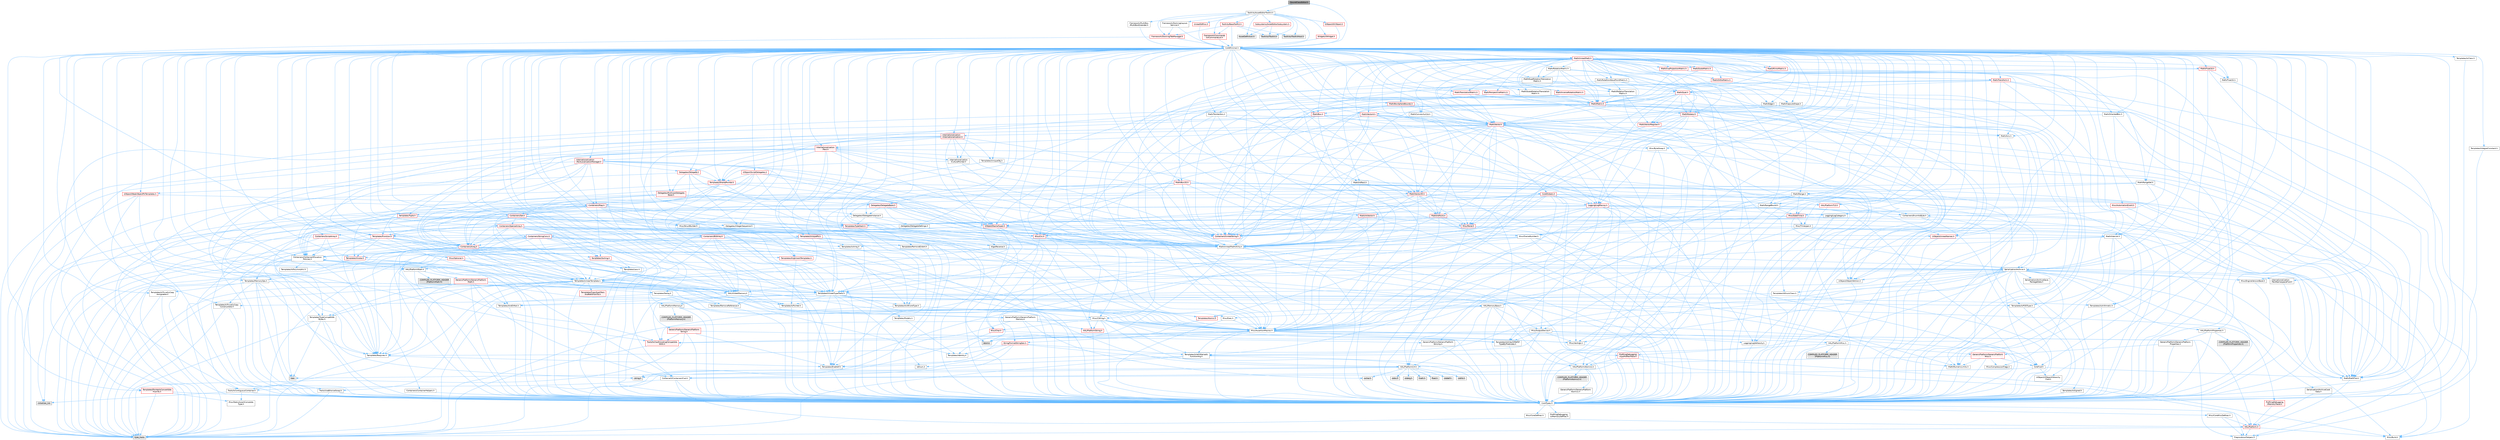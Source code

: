 digraph "ISoundClassEditor.h"
{
 // INTERACTIVE_SVG=YES
 // LATEX_PDF_SIZE
  bgcolor="transparent";
  edge [fontname=Helvetica,fontsize=10,labelfontname=Helvetica,labelfontsize=10];
  node [fontname=Helvetica,fontsize=10,shape=box,height=0.2,width=0.4];
  Node1 [id="Node000001",label="ISoundClassEditor.h",height=0.2,width=0.4,color="gray40", fillcolor="grey60", style="filled", fontcolor="black",tooltip=" "];
  Node1 -> Node2 [id="edge1_Node000001_Node000002",color="steelblue1",style="solid",tooltip=" "];
  Node2 [id="Node000002",label="CoreMinimal.h",height=0.2,width=0.4,color="grey40", fillcolor="white", style="filled",URL="$d7/d67/CoreMinimal_8h.html",tooltip=" "];
  Node2 -> Node3 [id="edge2_Node000002_Node000003",color="steelblue1",style="solid",tooltip=" "];
  Node3 [id="Node000003",label="CoreTypes.h",height=0.2,width=0.4,color="grey40", fillcolor="white", style="filled",URL="$dc/dec/CoreTypes_8h.html",tooltip=" "];
  Node3 -> Node4 [id="edge3_Node000003_Node000004",color="steelblue1",style="solid",tooltip=" "];
  Node4 [id="Node000004",label="HAL/Platform.h",height=0.2,width=0.4,color="red", fillcolor="#FFF0F0", style="filled",URL="$d9/dd0/Platform_8h.html",tooltip=" "];
  Node4 -> Node5 [id="edge4_Node000004_Node000005",color="steelblue1",style="solid",tooltip=" "];
  Node5 [id="Node000005",label="Misc/Build.h",height=0.2,width=0.4,color="grey40", fillcolor="white", style="filled",URL="$d3/dbb/Build_8h.html",tooltip=" "];
  Node4 -> Node7 [id="edge5_Node000004_Node000007",color="steelblue1",style="solid",tooltip=" "];
  Node7 [id="Node000007",label="type_traits",height=0.2,width=0.4,color="grey60", fillcolor="#E0E0E0", style="filled",tooltip=" "];
  Node4 -> Node8 [id="edge6_Node000004_Node000008",color="steelblue1",style="solid",tooltip=" "];
  Node8 [id="Node000008",label="PreprocessorHelpers.h",height=0.2,width=0.4,color="grey40", fillcolor="white", style="filled",URL="$db/ddb/PreprocessorHelpers_8h.html",tooltip=" "];
  Node3 -> Node14 [id="edge7_Node000003_Node000014",color="steelblue1",style="solid",tooltip=" "];
  Node14 [id="Node000014",label="ProfilingDebugging\l/UMemoryDefines.h",height=0.2,width=0.4,color="grey40", fillcolor="white", style="filled",URL="$d2/da2/UMemoryDefines_8h.html",tooltip=" "];
  Node3 -> Node15 [id="edge8_Node000003_Node000015",color="steelblue1",style="solid",tooltip=" "];
  Node15 [id="Node000015",label="Misc/CoreMiscDefines.h",height=0.2,width=0.4,color="grey40", fillcolor="white", style="filled",URL="$da/d38/CoreMiscDefines_8h.html",tooltip=" "];
  Node15 -> Node4 [id="edge9_Node000015_Node000004",color="steelblue1",style="solid",tooltip=" "];
  Node15 -> Node8 [id="edge10_Node000015_Node000008",color="steelblue1",style="solid",tooltip=" "];
  Node3 -> Node16 [id="edge11_Node000003_Node000016",color="steelblue1",style="solid",tooltip=" "];
  Node16 [id="Node000016",label="Misc/CoreDefines.h",height=0.2,width=0.4,color="grey40", fillcolor="white", style="filled",URL="$d3/dd2/CoreDefines_8h.html",tooltip=" "];
  Node2 -> Node17 [id="edge12_Node000002_Node000017",color="steelblue1",style="solid",tooltip=" "];
  Node17 [id="Node000017",label="CoreFwd.h",height=0.2,width=0.4,color="grey40", fillcolor="white", style="filled",URL="$d1/d1e/CoreFwd_8h.html",tooltip=" "];
  Node17 -> Node3 [id="edge13_Node000017_Node000003",color="steelblue1",style="solid",tooltip=" "];
  Node17 -> Node18 [id="edge14_Node000017_Node000018",color="steelblue1",style="solid",tooltip=" "];
  Node18 [id="Node000018",label="Containers/ContainersFwd.h",height=0.2,width=0.4,color="grey40", fillcolor="white", style="filled",URL="$d4/d0a/ContainersFwd_8h.html",tooltip=" "];
  Node18 -> Node4 [id="edge15_Node000018_Node000004",color="steelblue1",style="solid",tooltip=" "];
  Node18 -> Node3 [id="edge16_Node000018_Node000003",color="steelblue1",style="solid",tooltip=" "];
  Node18 -> Node19 [id="edge17_Node000018_Node000019",color="steelblue1",style="solid",tooltip=" "];
  Node19 [id="Node000019",label="Traits/IsContiguousContainer.h",height=0.2,width=0.4,color="grey40", fillcolor="white", style="filled",URL="$d5/d3c/IsContiguousContainer_8h.html",tooltip=" "];
  Node19 -> Node3 [id="edge18_Node000019_Node000003",color="steelblue1",style="solid",tooltip=" "];
  Node19 -> Node20 [id="edge19_Node000019_Node000020",color="steelblue1",style="solid",tooltip=" "];
  Node20 [id="Node000020",label="Misc/StaticAssertComplete\lType.h",height=0.2,width=0.4,color="grey40", fillcolor="white", style="filled",URL="$d5/d4e/StaticAssertCompleteType_8h.html",tooltip=" "];
  Node19 -> Node21 [id="edge20_Node000019_Node000021",color="steelblue1",style="solid",tooltip=" "];
  Node21 [id="Node000021",label="initializer_list",height=0.2,width=0.4,color="grey60", fillcolor="#E0E0E0", style="filled",tooltip=" "];
  Node17 -> Node22 [id="edge21_Node000017_Node000022",color="steelblue1",style="solid",tooltip=" "];
  Node22 [id="Node000022",label="Math/MathFwd.h",height=0.2,width=0.4,color="grey40", fillcolor="white", style="filled",URL="$d2/d10/MathFwd_8h.html",tooltip=" "];
  Node22 -> Node4 [id="edge22_Node000022_Node000004",color="steelblue1",style="solid",tooltip=" "];
  Node17 -> Node23 [id="edge23_Node000017_Node000023",color="steelblue1",style="solid",tooltip=" "];
  Node23 [id="Node000023",label="UObject/UObjectHierarchy\lFwd.h",height=0.2,width=0.4,color="grey40", fillcolor="white", style="filled",URL="$d3/d13/UObjectHierarchyFwd_8h.html",tooltip=" "];
  Node2 -> Node23 [id="edge24_Node000002_Node000023",color="steelblue1",style="solid",tooltip=" "];
  Node2 -> Node18 [id="edge25_Node000002_Node000018",color="steelblue1",style="solid",tooltip=" "];
  Node2 -> Node24 [id="edge26_Node000002_Node000024",color="steelblue1",style="solid",tooltip=" "];
  Node24 [id="Node000024",label="Misc/VarArgs.h",height=0.2,width=0.4,color="grey40", fillcolor="white", style="filled",URL="$d5/d6f/VarArgs_8h.html",tooltip=" "];
  Node24 -> Node3 [id="edge27_Node000024_Node000003",color="steelblue1",style="solid",tooltip=" "];
  Node2 -> Node25 [id="edge28_Node000002_Node000025",color="steelblue1",style="solid",tooltip=" "];
  Node25 [id="Node000025",label="Logging/LogVerbosity.h",height=0.2,width=0.4,color="grey40", fillcolor="white", style="filled",URL="$d2/d8f/LogVerbosity_8h.html",tooltip=" "];
  Node25 -> Node3 [id="edge29_Node000025_Node000003",color="steelblue1",style="solid",tooltip=" "];
  Node2 -> Node26 [id="edge30_Node000002_Node000026",color="steelblue1",style="solid",tooltip=" "];
  Node26 [id="Node000026",label="Misc/OutputDevice.h",height=0.2,width=0.4,color="grey40", fillcolor="white", style="filled",URL="$d7/d32/OutputDevice_8h.html",tooltip=" "];
  Node26 -> Node17 [id="edge31_Node000026_Node000017",color="steelblue1",style="solid",tooltip=" "];
  Node26 -> Node3 [id="edge32_Node000026_Node000003",color="steelblue1",style="solid",tooltip=" "];
  Node26 -> Node25 [id="edge33_Node000026_Node000025",color="steelblue1",style="solid",tooltip=" "];
  Node26 -> Node24 [id="edge34_Node000026_Node000024",color="steelblue1",style="solid",tooltip=" "];
  Node26 -> Node27 [id="edge35_Node000026_Node000027",color="steelblue1",style="solid",tooltip=" "];
  Node27 [id="Node000027",label="Templates/IsArrayOrRefOf\lTypeByPredicate.h",height=0.2,width=0.4,color="grey40", fillcolor="white", style="filled",URL="$d6/da1/IsArrayOrRefOfTypeByPredicate_8h.html",tooltip=" "];
  Node27 -> Node3 [id="edge36_Node000027_Node000003",color="steelblue1",style="solid",tooltip=" "];
  Node26 -> Node28 [id="edge37_Node000026_Node000028",color="steelblue1",style="solid",tooltip=" "];
  Node28 [id="Node000028",label="Templates/IsValidVariadic\lFunctionArg.h",height=0.2,width=0.4,color="grey40", fillcolor="white", style="filled",URL="$d0/dc8/IsValidVariadicFunctionArg_8h.html",tooltip=" "];
  Node28 -> Node3 [id="edge38_Node000028_Node000003",color="steelblue1",style="solid",tooltip=" "];
  Node28 -> Node29 [id="edge39_Node000028_Node000029",color="steelblue1",style="solid",tooltip=" "];
  Node29 [id="Node000029",label="IsEnum.h",height=0.2,width=0.4,color="grey40", fillcolor="white", style="filled",URL="$d4/de5/IsEnum_8h.html",tooltip=" "];
  Node28 -> Node7 [id="edge40_Node000028_Node000007",color="steelblue1",style="solid",tooltip=" "];
  Node26 -> Node30 [id="edge41_Node000026_Node000030",color="steelblue1",style="solid",tooltip=" "];
  Node30 [id="Node000030",label="Traits/IsCharEncodingCompatible\lWith.h",height=0.2,width=0.4,color="red", fillcolor="#FFF0F0", style="filled",URL="$df/dd1/IsCharEncodingCompatibleWith_8h.html",tooltip=" "];
  Node30 -> Node7 [id="edge42_Node000030_Node000007",color="steelblue1",style="solid",tooltip=" "];
  Node2 -> Node32 [id="edge43_Node000002_Node000032",color="steelblue1",style="solid",tooltip=" "];
  Node32 [id="Node000032",label="HAL/PlatformCrt.h",height=0.2,width=0.4,color="grey40", fillcolor="white", style="filled",URL="$d8/d75/PlatformCrt_8h.html",tooltip=" "];
  Node32 -> Node33 [id="edge44_Node000032_Node000033",color="steelblue1",style="solid",tooltip=" "];
  Node33 [id="Node000033",label="new",height=0.2,width=0.4,color="grey60", fillcolor="#E0E0E0", style="filled",tooltip=" "];
  Node32 -> Node34 [id="edge45_Node000032_Node000034",color="steelblue1",style="solid",tooltip=" "];
  Node34 [id="Node000034",label="wchar.h",height=0.2,width=0.4,color="grey60", fillcolor="#E0E0E0", style="filled",tooltip=" "];
  Node32 -> Node35 [id="edge46_Node000032_Node000035",color="steelblue1",style="solid",tooltip=" "];
  Node35 [id="Node000035",label="stddef.h",height=0.2,width=0.4,color="grey60", fillcolor="#E0E0E0", style="filled",tooltip=" "];
  Node32 -> Node36 [id="edge47_Node000032_Node000036",color="steelblue1",style="solid",tooltip=" "];
  Node36 [id="Node000036",label="stdlib.h",height=0.2,width=0.4,color="grey60", fillcolor="#E0E0E0", style="filled",tooltip=" "];
  Node32 -> Node37 [id="edge48_Node000032_Node000037",color="steelblue1",style="solid",tooltip=" "];
  Node37 [id="Node000037",label="stdio.h",height=0.2,width=0.4,color="grey60", fillcolor="#E0E0E0", style="filled",tooltip=" "];
  Node32 -> Node38 [id="edge49_Node000032_Node000038",color="steelblue1",style="solid",tooltip=" "];
  Node38 [id="Node000038",label="stdarg.h",height=0.2,width=0.4,color="grey60", fillcolor="#E0E0E0", style="filled",tooltip=" "];
  Node32 -> Node39 [id="edge50_Node000032_Node000039",color="steelblue1",style="solid",tooltip=" "];
  Node39 [id="Node000039",label="math.h",height=0.2,width=0.4,color="grey60", fillcolor="#E0E0E0", style="filled",tooltip=" "];
  Node32 -> Node40 [id="edge51_Node000032_Node000040",color="steelblue1",style="solid",tooltip=" "];
  Node40 [id="Node000040",label="float.h",height=0.2,width=0.4,color="grey60", fillcolor="#E0E0E0", style="filled",tooltip=" "];
  Node32 -> Node41 [id="edge52_Node000032_Node000041",color="steelblue1",style="solid",tooltip=" "];
  Node41 [id="Node000041",label="string.h",height=0.2,width=0.4,color="grey60", fillcolor="#E0E0E0", style="filled",tooltip=" "];
  Node2 -> Node42 [id="edge53_Node000002_Node000042",color="steelblue1",style="solid",tooltip=" "];
  Node42 [id="Node000042",label="HAL/PlatformMisc.h",height=0.2,width=0.4,color="grey40", fillcolor="white", style="filled",URL="$d0/df5/PlatformMisc_8h.html",tooltip=" "];
  Node42 -> Node3 [id="edge54_Node000042_Node000003",color="steelblue1",style="solid",tooltip=" "];
  Node42 -> Node43 [id="edge55_Node000042_Node000043",color="steelblue1",style="solid",tooltip=" "];
  Node43 [id="Node000043",label="GenericPlatform/GenericPlatform\lMisc.h",height=0.2,width=0.4,color="red", fillcolor="#FFF0F0", style="filled",URL="$db/d9a/GenericPlatformMisc_8h.html",tooltip=" "];
  Node43 -> Node17 [id="edge56_Node000043_Node000017",color="steelblue1",style="solid",tooltip=" "];
  Node43 -> Node3 [id="edge57_Node000043_Node000003",color="steelblue1",style="solid",tooltip=" "];
  Node43 -> Node32 [id="edge58_Node000043_Node000032",color="steelblue1",style="solid",tooltip=" "];
  Node43 -> Node47 [id="edge59_Node000043_Node000047",color="steelblue1",style="solid",tooltip=" "];
  Node47 [id="Node000047",label="Math/NumericLimits.h",height=0.2,width=0.4,color="grey40", fillcolor="white", style="filled",URL="$df/d1b/NumericLimits_8h.html",tooltip=" "];
  Node47 -> Node3 [id="edge60_Node000047_Node000003",color="steelblue1",style="solid",tooltip=" "];
  Node43 -> Node48 [id="edge61_Node000043_Node000048",color="steelblue1",style="solid",tooltip=" "];
  Node48 [id="Node000048",label="Misc/CompressionFlags.h",height=0.2,width=0.4,color="grey40", fillcolor="white", style="filled",URL="$d9/d76/CompressionFlags_8h.html",tooltip=" "];
  Node42 -> Node52 [id="edge62_Node000042_Node000052",color="steelblue1",style="solid",tooltip=" "];
  Node52 [id="Node000052",label="COMPILED_PLATFORM_HEADER\l(PlatformMisc.h)",height=0.2,width=0.4,color="grey60", fillcolor="#E0E0E0", style="filled",tooltip=" "];
  Node42 -> Node53 [id="edge63_Node000042_Node000053",color="steelblue1",style="solid",tooltip=" "];
  Node53 [id="Node000053",label="ProfilingDebugging\l/CpuProfilerTrace.h",height=0.2,width=0.4,color="red", fillcolor="#FFF0F0", style="filled",URL="$da/dcb/CpuProfilerTrace_8h.html",tooltip=" "];
  Node53 -> Node3 [id="edge64_Node000053_Node000003",color="steelblue1",style="solid",tooltip=" "];
  Node53 -> Node18 [id="edge65_Node000053_Node000018",color="steelblue1",style="solid",tooltip=" "];
  Node53 -> Node54 [id="edge66_Node000053_Node000054",color="steelblue1",style="solid",tooltip=" "];
  Node54 [id="Node000054",label="HAL/PlatformAtomics.h",height=0.2,width=0.4,color="grey40", fillcolor="white", style="filled",URL="$d3/d36/PlatformAtomics_8h.html",tooltip=" "];
  Node54 -> Node3 [id="edge67_Node000054_Node000003",color="steelblue1",style="solid",tooltip=" "];
  Node54 -> Node55 [id="edge68_Node000054_Node000055",color="steelblue1",style="solid",tooltip=" "];
  Node55 [id="Node000055",label="GenericPlatform/GenericPlatform\lAtomics.h",height=0.2,width=0.4,color="grey40", fillcolor="white", style="filled",URL="$da/d72/GenericPlatformAtomics_8h.html",tooltip=" "];
  Node55 -> Node3 [id="edge69_Node000055_Node000003",color="steelblue1",style="solid",tooltip=" "];
  Node54 -> Node56 [id="edge70_Node000054_Node000056",color="steelblue1",style="solid",tooltip=" "];
  Node56 [id="Node000056",label="COMPILED_PLATFORM_HEADER\l(PlatformAtomics.h)",height=0.2,width=0.4,color="grey60", fillcolor="#E0E0E0", style="filled",tooltip=" "];
  Node53 -> Node8 [id="edge71_Node000053_Node000008",color="steelblue1",style="solid",tooltip=" "];
  Node53 -> Node5 [id="edge72_Node000053_Node000005",color="steelblue1",style="solid",tooltip=" "];
  Node2 -> Node61 [id="edge73_Node000002_Node000061",color="steelblue1",style="solid",tooltip=" "];
  Node61 [id="Node000061",label="Misc/AssertionMacros.h",height=0.2,width=0.4,color="grey40", fillcolor="white", style="filled",URL="$d0/dfa/AssertionMacros_8h.html",tooltip=" "];
  Node61 -> Node3 [id="edge74_Node000061_Node000003",color="steelblue1",style="solid",tooltip=" "];
  Node61 -> Node4 [id="edge75_Node000061_Node000004",color="steelblue1",style="solid",tooltip=" "];
  Node61 -> Node42 [id="edge76_Node000061_Node000042",color="steelblue1",style="solid",tooltip=" "];
  Node61 -> Node8 [id="edge77_Node000061_Node000008",color="steelblue1",style="solid",tooltip=" "];
  Node61 -> Node62 [id="edge78_Node000061_Node000062",color="steelblue1",style="solid",tooltip=" "];
  Node62 [id="Node000062",label="Templates/EnableIf.h",height=0.2,width=0.4,color="grey40", fillcolor="white", style="filled",URL="$d7/d60/EnableIf_8h.html",tooltip=" "];
  Node62 -> Node3 [id="edge79_Node000062_Node000003",color="steelblue1",style="solid",tooltip=" "];
  Node61 -> Node27 [id="edge80_Node000061_Node000027",color="steelblue1",style="solid",tooltip=" "];
  Node61 -> Node28 [id="edge81_Node000061_Node000028",color="steelblue1",style="solid",tooltip=" "];
  Node61 -> Node30 [id="edge82_Node000061_Node000030",color="steelblue1",style="solid",tooltip=" "];
  Node61 -> Node24 [id="edge83_Node000061_Node000024",color="steelblue1",style="solid",tooltip=" "];
  Node61 -> Node63 [id="edge84_Node000061_Node000063",color="steelblue1",style="solid",tooltip=" "];
  Node63 [id="Node000063",label="String/FormatStringSan.h",height=0.2,width=0.4,color="red", fillcolor="#FFF0F0", style="filled",URL="$d3/d8b/FormatStringSan_8h.html",tooltip=" "];
  Node63 -> Node7 [id="edge85_Node000063_Node000007",color="steelblue1",style="solid",tooltip=" "];
  Node63 -> Node3 [id="edge86_Node000063_Node000003",color="steelblue1",style="solid",tooltip=" "];
  Node63 -> Node64 [id="edge87_Node000063_Node000064",color="steelblue1",style="solid",tooltip=" "];
  Node64 [id="Node000064",label="Templates/Requires.h",height=0.2,width=0.4,color="grey40", fillcolor="white", style="filled",URL="$dc/d96/Requires_8h.html",tooltip=" "];
  Node64 -> Node62 [id="edge88_Node000064_Node000062",color="steelblue1",style="solid",tooltip=" "];
  Node64 -> Node7 [id="edge89_Node000064_Node000007",color="steelblue1",style="solid",tooltip=" "];
  Node63 -> Node65 [id="edge90_Node000063_Node000065",color="steelblue1",style="solid",tooltip=" "];
  Node65 [id="Node000065",label="Templates/Identity.h",height=0.2,width=0.4,color="grey40", fillcolor="white", style="filled",URL="$d0/dd5/Identity_8h.html",tooltip=" "];
  Node63 -> Node28 [id="edge91_Node000063_Node000028",color="steelblue1",style="solid",tooltip=" "];
  Node63 -> Node18 [id="edge92_Node000063_Node000018",color="steelblue1",style="solid",tooltip=" "];
  Node61 -> Node69 [id="edge93_Node000061_Node000069",color="steelblue1",style="solid",tooltip=" "];
  Node69 [id="Node000069",label="atomic",height=0.2,width=0.4,color="grey60", fillcolor="#E0E0E0", style="filled",tooltip=" "];
  Node2 -> Node70 [id="edge94_Node000002_Node000070",color="steelblue1",style="solid",tooltip=" "];
  Node70 [id="Node000070",label="Templates/IsPointer.h",height=0.2,width=0.4,color="grey40", fillcolor="white", style="filled",URL="$d7/d05/IsPointer_8h.html",tooltip=" "];
  Node70 -> Node3 [id="edge95_Node000070_Node000003",color="steelblue1",style="solid",tooltip=" "];
  Node2 -> Node71 [id="edge96_Node000002_Node000071",color="steelblue1",style="solid",tooltip=" "];
  Node71 [id="Node000071",label="HAL/PlatformMemory.h",height=0.2,width=0.4,color="grey40", fillcolor="white", style="filled",URL="$de/d68/PlatformMemory_8h.html",tooltip=" "];
  Node71 -> Node3 [id="edge97_Node000071_Node000003",color="steelblue1",style="solid",tooltip=" "];
  Node71 -> Node72 [id="edge98_Node000071_Node000072",color="steelblue1",style="solid",tooltip=" "];
  Node72 [id="Node000072",label="GenericPlatform/GenericPlatform\lMemory.h",height=0.2,width=0.4,color="grey40", fillcolor="white", style="filled",URL="$dd/d22/GenericPlatformMemory_8h.html",tooltip=" "];
  Node72 -> Node17 [id="edge99_Node000072_Node000017",color="steelblue1",style="solid",tooltip=" "];
  Node72 -> Node3 [id="edge100_Node000072_Node000003",color="steelblue1",style="solid",tooltip=" "];
  Node72 -> Node73 [id="edge101_Node000072_Node000073",color="steelblue1",style="solid",tooltip=" "];
  Node73 [id="Node000073",label="HAL/PlatformString.h",height=0.2,width=0.4,color="red", fillcolor="#FFF0F0", style="filled",URL="$db/db5/PlatformString_8h.html",tooltip=" "];
  Node73 -> Node3 [id="edge102_Node000073_Node000003",color="steelblue1",style="solid",tooltip=" "];
  Node72 -> Node41 [id="edge103_Node000072_Node000041",color="steelblue1",style="solid",tooltip=" "];
  Node72 -> Node34 [id="edge104_Node000072_Node000034",color="steelblue1",style="solid",tooltip=" "];
  Node71 -> Node75 [id="edge105_Node000071_Node000075",color="steelblue1",style="solid",tooltip=" "];
  Node75 [id="Node000075",label="COMPILED_PLATFORM_HEADER\l(PlatformMemory.h)",height=0.2,width=0.4,color="grey60", fillcolor="#E0E0E0", style="filled",tooltip=" "];
  Node2 -> Node54 [id="edge106_Node000002_Node000054",color="steelblue1",style="solid",tooltip=" "];
  Node2 -> Node76 [id="edge107_Node000002_Node000076",color="steelblue1",style="solid",tooltip=" "];
  Node76 [id="Node000076",label="Misc/Exec.h",height=0.2,width=0.4,color="grey40", fillcolor="white", style="filled",URL="$de/ddb/Exec_8h.html",tooltip=" "];
  Node76 -> Node3 [id="edge108_Node000076_Node000003",color="steelblue1",style="solid",tooltip=" "];
  Node76 -> Node61 [id="edge109_Node000076_Node000061",color="steelblue1",style="solid",tooltip=" "];
  Node2 -> Node77 [id="edge110_Node000002_Node000077",color="steelblue1",style="solid",tooltip=" "];
  Node77 [id="Node000077",label="HAL/MemoryBase.h",height=0.2,width=0.4,color="grey40", fillcolor="white", style="filled",URL="$d6/d9f/MemoryBase_8h.html",tooltip=" "];
  Node77 -> Node3 [id="edge111_Node000077_Node000003",color="steelblue1",style="solid",tooltip=" "];
  Node77 -> Node54 [id="edge112_Node000077_Node000054",color="steelblue1",style="solid",tooltip=" "];
  Node77 -> Node32 [id="edge113_Node000077_Node000032",color="steelblue1",style="solid",tooltip=" "];
  Node77 -> Node76 [id="edge114_Node000077_Node000076",color="steelblue1",style="solid",tooltip=" "];
  Node77 -> Node26 [id="edge115_Node000077_Node000026",color="steelblue1",style="solid",tooltip=" "];
  Node77 -> Node78 [id="edge116_Node000077_Node000078",color="steelblue1",style="solid",tooltip=" "];
  Node78 [id="Node000078",label="Templates/Atomic.h",height=0.2,width=0.4,color="red", fillcolor="#FFF0F0", style="filled",URL="$d3/d91/Atomic_8h.html",tooltip=" "];
  Node78 -> Node69 [id="edge117_Node000078_Node000069",color="steelblue1",style="solid",tooltip=" "];
  Node2 -> Node87 [id="edge118_Node000002_Node000087",color="steelblue1",style="solid",tooltip=" "];
  Node87 [id="Node000087",label="HAL/UnrealMemory.h",height=0.2,width=0.4,color="grey40", fillcolor="white", style="filled",URL="$d9/d96/UnrealMemory_8h.html",tooltip=" "];
  Node87 -> Node3 [id="edge119_Node000087_Node000003",color="steelblue1",style="solid",tooltip=" "];
  Node87 -> Node72 [id="edge120_Node000087_Node000072",color="steelblue1",style="solid",tooltip=" "];
  Node87 -> Node77 [id="edge121_Node000087_Node000077",color="steelblue1",style="solid",tooltip=" "];
  Node87 -> Node71 [id="edge122_Node000087_Node000071",color="steelblue1",style="solid",tooltip=" "];
  Node87 -> Node88 [id="edge123_Node000087_Node000088",color="steelblue1",style="solid",tooltip=" "];
  Node88 [id="Node000088",label="ProfilingDebugging\l/MemoryTrace.h",height=0.2,width=0.4,color="red", fillcolor="#FFF0F0", style="filled",URL="$da/dd7/MemoryTrace_8h.html",tooltip=" "];
  Node88 -> Node4 [id="edge124_Node000088_Node000004",color="steelblue1",style="solid",tooltip=" "];
  Node87 -> Node70 [id="edge125_Node000087_Node000070",color="steelblue1",style="solid",tooltip=" "];
  Node2 -> Node89 [id="edge126_Node000002_Node000089",color="steelblue1",style="solid",tooltip=" "];
  Node89 [id="Node000089",label="Templates/IsArithmetic.h",height=0.2,width=0.4,color="grey40", fillcolor="white", style="filled",URL="$d2/d5d/IsArithmetic_8h.html",tooltip=" "];
  Node89 -> Node3 [id="edge127_Node000089_Node000003",color="steelblue1",style="solid",tooltip=" "];
  Node2 -> Node83 [id="edge128_Node000002_Node000083",color="steelblue1",style="solid",tooltip=" "];
  Node83 [id="Node000083",label="Templates/AndOrNot.h",height=0.2,width=0.4,color="grey40", fillcolor="white", style="filled",URL="$db/d0a/AndOrNot_8h.html",tooltip=" "];
  Node83 -> Node3 [id="edge129_Node000083_Node000003",color="steelblue1",style="solid",tooltip=" "];
  Node2 -> Node90 [id="edge130_Node000002_Node000090",color="steelblue1",style="solid",tooltip=" "];
  Node90 [id="Node000090",label="Templates/IsPODType.h",height=0.2,width=0.4,color="grey40", fillcolor="white", style="filled",URL="$d7/db1/IsPODType_8h.html",tooltip=" "];
  Node90 -> Node3 [id="edge131_Node000090_Node000003",color="steelblue1",style="solid",tooltip=" "];
  Node2 -> Node91 [id="edge132_Node000002_Node000091",color="steelblue1",style="solid",tooltip=" "];
  Node91 [id="Node000091",label="Templates/IsUECoreType.h",height=0.2,width=0.4,color="grey40", fillcolor="white", style="filled",URL="$d1/db8/IsUECoreType_8h.html",tooltip=" "];
  Node91 -> Node3 [id="edge133_Node000091_Node000003",color="steelblue1",style="solid",tooltip=" "];
  Node91 -> Node7 [id="edge134_Node000091_Node000007",color="steelblue1",style="solid",tooltip=" "];
  Node2 -> Node84 [id="edge135_Node000002_Node000084",color="steelblue1",style="solid",tooltip=" "];
  Node84 [id="Node000084",label="Templates/IsTriviallyCopy\lConstructible.h",height=0.2,width=0.4,color="grey40", fillcolor="white", style="filled",URL="$d3/d78/IsTriviallyCopyConstructible_8h.html",tooltip=" "];
  Node84 -> Node3 [id="edge136_Node000084_Node000003",color="steelblue1",style="solid",tooltip=" "];
  Node84 -> Node7 [id="edge137_Node000084_Node000007",color="steelblue1",style="solid",tooltip=" "];
  Node2 -> Node92 [id="edge138_Node000002_Node000092",color="steelblue1",style="solid",tooltip=" "];
  Node92 [id="Node000092",label="Templates/UnrealTypeTraits.h",height=0.2,width=0.4,color="grey40", fillcolor="white", style="filled",URL="$d2/d2d/UnrealTypeTraits_8h.html",tooltip=" "];
  Node92 -> Node3 [id="edge139_Node000092_Node000003",color="steelblue1",style="solid",tooltip=" "];
  Node92 -> Node70 [id="edge140_Node000092_Node000070",color="steelblue1",style="solid",tooltip=" "];
  Node92 -> Node61 [id="edge141_Node000092_Node000061",color="steelblue1",style="solid",tooltip=" "];
  Node92 -> Node83 [id="edge142_Node000092_Node000083",color="steelblue1",style="solid",tooltip=" "];
  Node92 -> Node62 [id="edge143_Node000092_Node000062",color="steelblue1",style="solid",tooltip=" "];
  Node92 -> Node89 [id="edge144_Node000092_Node000089",color="steelblue1",style="solid",tooltip=" "];
  Node92 -> Node29 [id="edge145_Node000092_Node000029",color="steelblue1",style="solid",tooltip=" "];
  Node92 -> Node93 [id="edge146_Node000092_Node000093",color="steelblue1",style="solid",tooltip=" "];
  Node93 [id="Node000093",label="Templates/Models.h",height=0.2,width=0.4,color="grey40", fillcolor="white", style="filled",URL="$d3/d0c/Models_8h.html",tooltip=" "];
  Node93 -> Node65 [id="edge147_Node000093_Node000065",color="steelblue1",style="solid",tooltip=" "];
  Node92 -> Node90 [id="edge148_Node000092_Node000090",color="steelblue1",style="solid",tooltip=" "];
  Node92 -> Node91 [id="edge149_Node000092_Node000091",color="steelblue1",style="solid",tooltip=" "];
  Node92 -> Node84 [id="edge150_Node000092_Node000084",color="steelblue1",style="solid",tooltip=" "];
  Node2 -> Node62 [id="edge151_Node000002_Node000062",color="steelblue1",style="solid",tooltip=" "];
  Node2 -> Node94 [id="edge152_Node000002_Node000094",color="steelblue1",style="solid",tooltip=" "];
  Node94 [id="Node000094",label="Templates/RemoveReference.h",height=0.2,width=0.4,color="grey40", fillcolor="white", style="filled",URL="$da/dbe/RemoveReference_8h.html",tooltip=" "];
  Node94 -> Node3 [id="edge153_Node000094_Node000003",color="steelblue1",style="solid",tooltip=" "];
  Node2 -> Node95 [id="edge154_Node000002_Node000095",color="steelblue1",style="solid",tooltip=" "];
  Node95 [id="Node000095",label="Templates/IntegralConstant.h",height=0.2,width=0.4,color="grey40", fillcolor="white", style="filled",URL="$db/d1b/IntegralConstant_8h.html",tooltip=" "];
  Node95 -> Node3 [id="edge155_Node000095_Node000003",color="steelblue1",style="solid",tooltip=" "];
  Node2 -> Node96 [id="edge156_Node000002_Node000096",color="steelblue1",style="solid",tooltip=" "];
  Node96 [id="Node000096",label="Templates/IsClass.h",height=0.2,width=0.4,color="grey40", fillcolor="white", style="filled",URL="$db/dcb/IsClass_8h.html",tooltip=" "];
  Node96 -> Node3 [id="edge157_Node000096_Node000003",color="steelblue1",style="solid",tooltip=" "];
  Node2 -> Node97 [id="edge158_Node000002_Node000097",color="steelblue1",style="solid",tooltip=" "];
  Node97 [id="Node000097",label="Templates/TypeCompatible\lBytes.h",height=0.2,width=0.4,color="grey40", fillcolor="white", style="filled",URL="$df/d0a/TypeCompatibleBytes_8h.html",tooltip=" "];
  Node97 -> Node3 [id="edge159_Node000097_Node000003",color="steelblue1",style="solid",tooltip=" "];
  Node97 -> Node41 [id="edge160_Node000097_Node000041",color="steelblue1",style="solid",tooltip=" "];
  Node97 -> Node33 [id="edge161_Node000097_Node000033",color="steelblue1",style="solid",tooltip=" "];
  Node97 -> Node7 [id="edge162_Node000097_Node000007",color="steelblue1",style="solid",tooltip=" "];
  Node2 -> Node19 [id="edge163_Node000002_Node000019",color="steelblue1",style="solid",tooltip=" "];
  Node2 -> Node98 [id="edge164_Node000002_Node000098",color="steelblue1",style="solid",tooltip=" "];
  Node98 [id="Node000098",label="Templates/UnrealTemplate.h",height=0.2,width=0.4,color="grey40", fillcolor="white", style="filled",URL="$d4/d24/UnrealTemplate_8h.html",tooltip=" "];
  Node98 -> Node3 [id="edge165_Node000098_Node000003",color="steelblue1",style="solid",tooltip=" "];
  Node98 -> Node70 [id="edge166_Node000098_Node000070",color="steelblue1",style="solid",tooltip=" "];
  Node98 -> Node87 [id="edge167_Node000098_Node000087",color="steelblue1",style="solid",tooltip=" "];
  Node98 -> Node99 [id="edge168_Node000098_Node000099",color="steelblue1",style="solid",tooltip=" "];
  Node99 [id="Node000099",label="Templates/CopyQualifiers\lAndRefsFromTo.h",height=0.2,width=0.4,color="red", fillcolor="#FFF0F0", style="filled",URL="$d3/db3/CopyQualifiersAndRefsFromTo_8h.html",tooltip=" "];
  Node98 -> Node92 [id="edge169_Node000098_Node000092",color="steelblue1",style="solid",tooltip=" "];
  Node98 -> Node94 [id="edge170_Node000098_Node000094",color="steelblue1",style="solid",tooltip=" "];
  Node98 -> Node64 [id="edge171_Node000098_Node000064",color="steelblue1",style="solid",tooltip=" "];
  Node98 -> Node97 [id="edge172_Node000098_Node000097",color="steelblue1",style="solid",tooltip=" "];
  Node98 -> Node65 [id="edge173_Node000098_Node000065",color="steelblue1",style="solid",tooltip=" "];
  Node98 -> Node19 [id="edge174_Node000098_Node000019",color="steelblue1",style="solid",tooltip=" "];
  Node98 -> Node101 [id="edge175_Node000098_Node000101",color="steelblue1",style="solid",tooltip=" "];
  Node101 [id="Node000101",label="Traits/UseBitwiseSwap.h",height=0.2,width=0.4,color="grey40", fillcolor="white", style="filled",URL="$db/df3/UseBitwiseSwap_8h.html",tooltip=" "];
  Node101 -> Node3 [id="edge176_Node000101_Node000003",color="steelblue1",style="solid",tooltip=" "];
  Node101 -> Node7 [id="edge177_Node000101_Node000007",color="steelblue1",style="solid",tooltip=" "];
  Node98 -> Node7 [id="edge178_Node000098_Node000007",color="steelblue1",style="solid",tooltip=" "];
  Node2 -> Node47 [id="edge179_Node000002_Node000047",color="steelblue1",style="solid",tooltip=" "];
  Node2 -> Node102 [id="edge180_Node000002_Node000102",color="steelblue1",style="solid",tooltip=" "];
  Node102 [id="Node000102",label="HAL/PlatformMath.h",height=0.2,width=0.4,color="grey40", fillcolor="white", style="filled",URL="$dc/d53/PlatformMath_8h.html",tooltip=" "];
  Node102 -> Node3 [id="edge181_Node000102_Node000003",color="steelblue1",style="solid",tooltip=" "];
  Node102 -> Node103 [id="edge182_Node000102_Node000103",color="steelblue1",style="solid",tooltip=" "];
  Node103 [id="Node000103",label="GenericPlatform/GenericPlatform\lMath.h",height=0.2,width=0.4,color="red", fillcolor="#FFF0F0", style="filled",URL="$d5/d79/GenericPlatformMath_8h.html",tooltip=" "];
  Node103 -> Node3 [id="edge183_Node000103_Node000003",color="steelblue1",style="solid",tooltip=" "];
  Node103 -> Node18 [id="edge184_Node000103_Node000018",color="steelblue1",style="solid",tooltip=" "];
  Node103 -> Node32 [id="edge185_Node000103_Node000032",color="steelblue1",style="solid",tooltip=" "];
  Node103 -> Node83 [id="edge186_Node000103_Node000083",color="steelblue1",style="solid",tooltip=" "];
  Node103 -> Node104 [id="edge187_Node000103_Node000104",color="steelblue1",style="solid",tooltip=" "];
  Node104 [id="Node000104",label="Templates/Decay.h",height=0.2,width=0.4,color="grey40", fillcolor="white", style="filled",URL="$dd/d0f/Decay_8h.html",tooltip=" "];
  Node104 -> Node3 [id="edge188_Node000104_Node000003",color="steelblue1",style="solid",tooltip=" "];
  Node104 -> Node94 [id="edge189_Node000104_Node000094",color="steelblue1",style="solid",tooltip=" "];
  Node104 -> Node7 [id="edge190_Node000104_Node000007",color="steelblue1",style="solid",tooltip=" "];
  Node103 -> Node92 [id="edge191_Node000103_Node000092",color="steelblue1",style="solid",tooltip=" "];
  Node103 -> Node64 [id="edge192_Node000103_Node000064",color="steelblue1",style="solid",tooltip=" "];
  Node103 -> Node97 [id="edge193_Node000103_Node000097",color="steelblue1",style="solid",tooltip=" "];
  Node103 -> Node7 [id="edge194_Node000103_Node000007",color="steelblue1",style="solid",tooltip=" "];
  Node102 -> Node109 [id="edge195_Node000102_Node000109",color="steelblue1",style="solid",tooltip=" "];
  Node109 [id="Node000109",label="COMPILED_PLATFORM_HEADER\l(PlatformMath.h)",height=0.2,width=0.4,color="grey60", fillcolor="#E0E0E0", style="filled",tooltip=" "];
  Node2 -> Node85 [id="edge196_Node000002_Node000085",color="steelblue1",style="solid",tooltip=" "];
  Node85 [id="Node000085",label="Templates/IsTriviallyCopy\lAssignable.h",height=0.2,width=0.4,color="grey40", fillcolor="white", style="filled",URL="$d2/df2/IsTriviallyCopyAssignable_8h.html",tooltip=" "];
  Node85 -> Node3 [id="edge197_Node000085_Node000003",color="steelblue1",style="solid",tooltip=" "];
  Node85 -> Node7 [id="edge198_Node000085_Node000007",color="steelblue1",style="solid",tooltip=" "];
  Node2 -> Node110 [id="edge199_Node000002_Node000110",color="steelblue1",style="solid",tooltip=" "];
  Node110 [id="Node000110",label="Templates/MemoryOps.h",height=0.2,width=0.4,color="grey40", fillcolor="white", style="filled",URL="$db/dea/MemoryOps_8h.html",tooltip=" "];
  Node110 -> Node3 [id="edge200_Node000110_Node000003",color="steelblue1",style="solid",tooltip=" "];
  Node110 -> Node87 [id="edge201_Node000110_Node000087",color="steelblue1",style="solid",tooltip=" "];
  Node110 -> Node85 [id="edge202_Node000110_Node000085",color="steelblue1",style="solid",tooltip=" "];
  Node110 -> Node84 [id="edge203_Node000110_Node000084",color="steelblue1",style="solid",tooltip=" "];
  Node110 -> Node64 [id="edge204_Node000110_Node000064",color="steelblue1",style="solid",tooltip=" "];
  Node110 -> Node92 [id="edge205_Node000110_Node000092",color="steelblue1",style="solid",tooltip=" "];
  Node110 -> Node101 [id="edge206_Node000110_Node000101",color="steelblue1",style="solid",tooltip=" "];
  Node110 -> Node33 [id="edge207_Node000110_Node000033",color="steelblue1",style="solid",tooltip=" "];
  Node110 -> Node7 [id="edge208_Node000110_Node000007",color="steelblue1",style="solid",tooltip=" "];
  Node2 -> Node111 [id="edge209_Node000002_Node000111",color="steelblue1",style="solid",tooltip=" "];
  Node111 [id="Node000111",label="Containers/ContainerAllocation\lPolicies.h",height=0.2,width=0.4,color="grey40", fillcolor="white", style="filled",URL="$d7/dff/ContainerAllocationPolicies_8h.html",tooltip=" "];
  Node111 -> Node3 [id="edge210_Node000111_Node000003",color="steelblue1",style="solid",tooltip=" "];
  Node111 -> Node112 [id="edge211_Node000111_Node000112",color="steelblue1",style="solid",tooltip=" "];
  Node112 [id="Node000112",label="Containers/ContainerHelpers.h",height=0.2,width=0.4,color="grey40", fillcolor="white", style="filled",URL="$d7/d33/ContainerHelpers_8h.html",tooltip=" "];
  Node112 -> Node3 [id="edge212_Node000112_Node000003",color="steelblue1",style="solid",tooltip=" "];
  Node111 -> Node111 [id="edge213_Node000111_Node000111",color="steelblue1",style="solid",tooltip=" "];
  Node111 -> Node102 [id="edge214_Node000111_Node000102",color="steelblue1",style="solid",tooltip=" "];
  Node111 -> Node87 [id="edge215_Node000111_Node000087",color="steelblue1",style="solid",tooltip=" "];
  Node111 -> Node47 [id="edge216_Node000111_Node000047",color="steelblue1",style="solid",tooltip=" "];
  Node111 -> Node61 [id="edge217_Node000111_Node000061",color="steelblue1",style="solid",tooltip=" "];
  Node111 -> Node113 [id="edge218_Node000111_Node000113",color="steelblue1",style="solid",tooltip=" "];
  Node113 [id="Node000113",label="Templates/IsPolymorphic.h",height=0.2,width=0.4,color="grey40", fillcolor="white", style="filled",URL="$dc/d20/IsPolymorphic_8h.html",tooltip=" "];
  Node111 -> Node110 [id="edge219_Node000111_Node000110",color="steelblue1",style="solid",tooltip=" "];
  Node111 -> Node97 [id="edge220_Node000111_Node000097",color="steelblue1",style="solid",tooltip=" "];
  Node111 -> Node7 [id="edge221_Node000111_Node000007",color="steelblue1",style="solid",tooltip=" "];
  Node2 -> Node114 [id="edge222_Node000002_Node000114",color="steelblue1",style="solid",tooltip=" "];
  Node114 [id="Node000114",label="Templates/IsEnumClass.h",height=0.2,width=0.4,color="grey40", fillcolor="white", style="filled",URL="$d7/d15/IsEnumClass_8h.html",tooltip=" "];
  Node114 -> Node3 [id="edge223_Node000114_Node000003",color="steelblue1",style="solid",tooltip=" "];
  Node114 -> Node83 [id="edge224_Node000114_Node000083",color="steelblue1",style="solid",tooltip=" "];
  Node2 -> Node115 [id="edge225_Node000002_Node000115",color="steelblue1",style="solid",tooltip=" "];
  Node115 [id="Node000115",label="HAL/PlatformProperties.h",height=0.2,width=0.4,color="grey40", fillcolor="white", style="filled",URL="$d9/db0/PlatformProperties_8h.html",tooltip=" "];
  Node115 -> Node3 [id="edge226_Node000115_Node000003",color="steelblue1",style="solid",tooltip=" "];
  Node115 -> Node116 [id="edge227_Node000115_Node000116",color="steelblue1",style="solid",tooltip=" "];
  Node116 [id="Node000116",label="GenericPlatform/GenericPlatform\lProperties.h",height=0.2,width=0.4,color="grey40", fillcolor="white", style="filled",URL="$d2/dcd/GenericPlatformProperties_8h.html",tooltip=" "];
  Node116 -> Node3 [id="edge228_Node000116_Node000003",color="steelblue1",style="solid",tooltip=" "];
  Node116 -> Node43 [id="edge229_Node000116_Node000043",color="steelblue1",style="solid",tooltip=" "];
  Node115 -> Node117 [id="edge230_Node000115_Node000117",color="steelblue1",style="solid",tooltip=" "];
  Node117 [id="Node000117",label="COMPILED_PLATFORM_HEADER\l(PlatformProperties.h)",height=0.2,width=0.4,color="grey60", fillcolor="#E0E0E0", style="filled",tooltip=" "];
  Node2 -> Node118 [id="edge231_Node000002_Node000118",color="steelblue1",style="solid",tooltip=" "];
  Node118 [id="Node000118",label="Misc/EngineVersionBase.h",height=0.2,width=0.4,color="grey40", fillcolor="white", style="filled",URL="$d5/d2b/EngineVersionBase_8h.html",tooltip=" "];
  Node118 -> Node3 [id="edge232_Node000118_Node000003",color="steelblue1",style="solid",tooltip=" "];
  Node2 -> Node119 [id="edge233_Node000002_Node000119",color="steelblue1",style="solid",tooltip=" "];
  Node119 [id="Node000119",label="Internationalization\l/TextNamespaceFwd.h",height=0.2,width=0.4,color="grey40", fillcolor="white", style="filled",URL="$d8/d97/TextNamespaceFwd_8h.html",tooltip=" "];
  Node119 -> Node3 [id="edge234_Node000119_Node000003",color="steelblue1",style="solid",tooltip=" "];
  Node2 -> Node120 [id="edge235_Node000002_Node000120",color="steelblue1",style="solid",tooltip=" "];
  Node120 [id="Node000120",label="Serialization/Archive.h",height=0.2,width=0.4,color="grey40", fillcolor="white", style="filled",URL="$d7/d3b/Archive_8h.html",tooltip=" "];
  Node120 -> Node17 [id="edge236_Node000120_Node000017",color="steelblue1",style="solid",tooltip=" "];
  Node120 -> Node3 [id="edge237_Node000120_Node000003",color="steelblue1",style="solid",tooltip=" "];
  Node120 -> Node115 [id="edge238_Node000120_Node000115",color="steelblue1",style="solid",tooltip=" "];
  Node120 -> Node119 [id="edge239_Node000120_Node000119",color="steelblue1",style="solid",tooltip=" "];
  Node120 -> Node22 [id="edge240_Node000120_Node000022",color="steelblue1",style="solid",tooltip=" "];
  Node120 -> Node61 [id="edge241_Node000120_Node000061",color="steelblue1",style="solid",tooltip=" "];
  Node120 -> Node5 [id="edge242_Node000120_Node000005",color="steelblue1",style="solid",tooltip=" "];
  Node120 -> Node48 [id="edge243_Node000120_Node000048",color="steelblue1",style="solid",tooltip=" "];
  Node120 -> Node118 [id="edge244_Node000120_Node000118",color="steelblue1",style="solid",tooltip=" "];
  Node120 -> Node24 [id="edge245_Node000120_Node000024",color="steelblue1",style="solid",tooltip=" "];
  Node120 -> Node121 [id="edge246_Node000120_Node000121",color="steelblue1",style="solid",tooltip=" "];
  Node121 [id="Node000121",label="Serialization/ArchiveCook\lData.h",height=0.2,width=0.4,color="grey40", fillcolor="white", style="filled",URL="$dc/db6/ArchiveCookData_8h.html",tooltip=" "];
  Node121 -> Node4 [id="edge247_Node000121_Node000004",color="steelblue1",style="solid",tooltip=" "];
  Node120 -> Node122 [id="edge248_Node000120_Node000122",color="steelblue1",style="solid",tooltip=" "];
  Node122 [id="Node000122",label="Serialization/ArchiveSave\lPackageData.h",height=0.2,width=0.4,color="grey40", fillcolor="white", style="filled",URL="$d1/d37/ArchiveSavePackageData_8h.html",tooltip=" "];
  Node120 -> Node62 [id="edge249_Node000120_Node000062",color="steelblue1",style="solid",tooltip=" "];
  Node120 -> Node27 [id="edge250_Node000120_Node000027",color="steelblue1",style="solid",tooltip=" "];
  Node120 -> Node114 [id="edge251_Node000120_Node000114",color="steelblue1",style="solid",tooltip=" "];
  Node120 -> Node107 [id="edge252_Node000120_Node000107",color="steelblue1",style="solid",tooltip=" "];
  Node107 [id="Node000107",label="Templates/IsSigned.h",height=0.2,width=0.4,color="grey40", fillcolor="white", style="filled",URL="$d8/dd8/IsSigned_8h.html",tooltip=" "];
  Node107 -> Node3 [id="edge253_Node000107_Node000003",color="steelblue1",style="solid",tooltip=" "];
  Node120 -> Node28 [id="edge254_Node000120_Node000028",color="steelblue1",style="solid",tooltip=" "];
  Node120 -> Node98 [id="edge255_Node000120_Node000098",color="steelblue1",style="solid",tooltip=" "];
  Node120 -> Node30 [id="edge256_Node000120_Node000030",color="steelblue1",style="solid",tooltip=" "];
  Node120 -> Node123 [id="edge257_Node000120_Node000123",color="steelblue1",style="solid",tooltip=" "];
  Node123 [id="Node000123",label="UObject/ObjectVersion.h",height=0.2,width=0.4,color="grey40", fillcolor="white", style="filled",URL="$da/d63/ObjectVersion_8h.html",tooltip=" "];
  Node123 -> Node3 [id="edge258_Node000123_Node000003",color="steelblue1",style="solid",tooltip=" "];
  Node2 -> Node124 [id="edge259_Node000002_Node000124",color="steelblue1",style="solid",tooltip=" "];
  Node124 [id="Node000124",label="Templates/Less.h",height=0.2,width=0.4,color="grey40", fillcolor="white", style="filled",URL="$de/dc8/Less_8h.html",tooltip=" "];
  Node124 -> Node3 [id="edge260_Node000124_Node000003",color="steelblue1",style="solid",tooltip=" "];
  Node124 -> Node98 [id="edge261_Node000124_Node000098",color="steelblue1",style="solid",tooltip=" "];
  Node2 -> Node125 [id="edge262_Node000002_Node000125",color="steelblue1",style="solid",tooltip=" "];
  Node125 [id="Node000125",label="Templates/Sorting.h",height=0.2,width=0.4,color="red", fillcolor="#FFF0F0", style="filled",URL="$d3/d9e/Sorting_8h.html",tooltip=" "];
  Node125 -> Node3 [id="edge263_Node000125_Node000003",color="steelblue1",style="solid",tooltip=" "];
  Node125 -> Node102 [id="edge264_Node000125_Node000102",color="steelblue1",style="solid",tooltip=" "];
  Node125 -> Node124 [id="edge265_Node000125_Node000124",color="steelblue1",style="solid",tooltip=" "];
  Node2 -> Node136 [id="edge266_Node000002_Node000136",color="steelblue1",style="solid",tooltip=" "];
  Node136 [id="Node000136",label="Misc/Char.h",height=0.2,width=0.4,color="red", fillcolor="#FFF0F0", style="filled",URL="$d0/d58/Char_8h.html",tooltip=" "];
  Node136 -> Node3 [id="edge267_Node000136_Node000003",color="steelblue1",style="solid",tooltip=" "];
  Node136 -> Node7 [id="edge268_Node000136_Node000007",color="steelblue1",style="solid",tooltip=" "];
  Node2 -> Node139 [id="edge269_Node000002_Node000139",color="steelblue1",style="solid",tooltip=" "];
  Node139 [id="Node000139",label="GenericPlatform/GenericPlatform\lStricmp.h",height=0.2,width=0.4,color="grey40", fillcolor="white", style="filled",URL="$d2/d86/GenericPlatformStricmp_8h.html",tooltip=" "];
  Node139 -> Node3 [id="edge270_Node000139_Node000003",color="steelblue1",style="solid",tooltip=" "];
  Node2 -> Node140 [id="edge271_Node000002_Node000140",color="steelblue1",style="solid",tooltip=" "];
  Node140 [id="Node000140",label="GenericPlatform/GenericPlatform\lString.h",height=0.2,width=0.4,color="red", fillcolor="#FFF0F0", style="filled",URL="$dd/d20/GenericPlatformString_8h.html",tooltip=" "];
  Node140 -> Node3 [id="edge272_Node000140_Node000003",color="steelblue1",style="solid",tooltip=" "];
  Node140 -> Node139 [id="edge273_Node000140_Node000139",color="steelblue1",style="solid",tooltip=" "];
  Node140 -> Node62 [id="edge274_Node000140_Node000062",color="steelblue1",style="solid",tooltip=" "];
  Node140 -> Node30 [id="edge275_Node000140_Node000030",color="steelblue1",style="solid",tooltip=" "];
  Node140 -> Node7 [id="edge276_Node000140_Node000007",color="steelblue1",style="solid",tooltip=" "];
  Node2 -> Node73 [id="edge277_Node000002_Node000073",color="steelblue1",style="solid",tooltip=" "];
  Node2 -> Node143 [id="edge278_Node000002_Node000143",color="steelblue1",style="solid",tooltip=" "];
  Node143 [id="Node000143",label="Misc/CString.h",height=0.2,width=0.4,color="grey40", fillcolor="white", style="filled",URL="$d2/d49/CString_8h.html",tooltip=" "];
  Node143 -> Node3 [id="edge279_Node000143_Node000003",color="steelblue1",style="solid",tooltip=" "];
  Node143 -> Node32 [id="edge280_Node000143_Node000032",color="steelblue1",style="solid",tooltip=" "];
  Node143 -> Node73 [id="edge281_Node000143_Node000073",color="steelblue1",style="solid",tooltip=" "];
  Node143 -> Node61 [id="edge282_Node000143_Node000061",color="steelblue1",style="solid",tooltip=" "];
  Node143 -> Node136 [id="edge283_Node000143_Node000136",color="steelblue1",style="solid",tooltip=" "];
  Node143 -> Node24 [id="edge284_Node000143_Node000024",color="steelblue1",style="solid",tooltip=" "];
  Node143 -> Node27 [id="edge285_Node000143_Node000027",color="steelblue1",style="solid",tooltip=" "];
  Node143 -> Node28 [id="edge286_Node000143_Node000028",color="steelblue1",style="solid",tooltip=" "];
  Node143 -> Node30 [id="edge287_Node000143_Node000030",color="steelblue1",style="solid",tooltip=" "];
  Node2 -> Node144 [id="edge288_Node000002_Node000144",color="steelblue1",style="solid",tooltip=" "];
  Node144 [id="Node000144",label="Misc/Crc.h",height=0.2,width=0.4,color="red", fillcolor="#FFF0F0", style="filled",URL="$d4/dd2/Crc_8h.html",tooltip=" "];
  Node144 -> Node3 [id="edge289_Node000144_Node000003",color="steelblue1",style="solid",tooltip=" "];
  Node144 -> Node73 [id="edge290_Node000144_Node000073",color="steelblue1",style="solid",tooltip=" "];
  Node144 -> Node61 [id="edge291_Node000144_Node000061",color="steelblue1",style="solid",tooltip=" "];
  Node144 -> Node143 [id="edge292_Node000144_Node000143",color="steelblue1",style="solid",tooltip=" "];
  Node144 -> Node136 [id="edge293_Node000144_Node000136",color="steelblue1",style="solid",tooltip=" "];
  Node144 -> Node92 [id="edge294_Node000144_Node000092",color="steelblue1",style="solid",tooltip=" "];
  Node2 -> Node135 [id="edge295_Node000002_Node000135",color="steelblue1",style="solid",tooltip=" "];
  Node135 [id="Node000135",label="Math/UnrealMathUtility.h",height=0.2,width=0.4,color="grey40", fillcolor="white", style="filled",URL="$db/db8/UnrealMathUtility_8h.html",tooltip=" "];
  Node135 -> Node3 [id="edge296_Node000135_Node000003",color="steelblue1",style="solid",tooltip=" "];
  Node135 -> Node61 [id="edge297_Node000135_Node000061",color="steelblue1",style="solid",tooltip=" "];
  Node135 -> Node102 [id="edge298_Node000135_Node000102",color="steelblue1",style="solid",tooltip=" "];
  Node135 -> Node22 [id="edge299_Node000135_Node000022",color="steelblue1",style="solid",tooltip=" "];
  Node135 -> Node65 [id="edge300_Node000135_Node000065",color="steelblue1",style="solid",tooltip=" "];
  Node135 -> Node64 [id="edge301_Node000135_Node000064",color="steelblue1",style="solid",tooltip=" "];
  Node2 -> Node145 [id="edge302_Node000002_Node000145",color="steelblue1",style="solid",tooltip=" "];
  Node145 [id="Node000145",label="Containers/UnrealString.h",height=0.2,width=0.4,color="red", fillcolor="#FFF0F0", style="filled",URL="$d5/dba/UnrealString_8h.html",tooltip=" "];
  Node2 -> Node149 [id="edge303_Node000002_Node000149",color="steelblue1",style="solid",tooltip=" "];
  Node149 [id="Node000149",label="Containers/Array.h",height=0.2,width=0.4,color="red", fillcolor="#FFF0F0", style="filled",URL="$df/dd0/Array_8h.html",tooltip=" "];
  Node149 -> Node3 [id="edge304_Node000149_Node000003",color="steelblue1",style="solid",tooltip=" "];
  Node149 -> Node61 [id="edge305_Node000149_Node000061",color="steelblue1",style="solid",tooltip=" "];
  Node149 -> Node87 [id="edge306_Node000149_Node000087",color="steelblue1",style="solid",tooltip=" "];
  Node149 -> Node92 [id="edge307_Node000149_Node000092",color="steelblue1",style="solid",tooltip=" "];
  Node149 -> Node98 [id="edge308_Node000149_Node000098",color="steelblue1",style="solid",tooltip=" "];
  Node149 -> Node111 [id="edge309_Node000149_Node000111",color="steelblue1",style="solid",tooltip=" "];
  Node149 -> Node120 [id="edge310_Node000149_Node000120",color="steelblue1",style="solid",tooltip=" "];
  Node149 -> Node128 [id="edge311_Node000149_Node000128",color="steelblue1",style="solid",tooltip=" "];
  Node128 [id="Node000128",label="Templates/Invoke.h",height=0.2,width=0.4,color="red", fillcolor="#FFF0F0", style="filled",URL="$d7/deb/Invoke_8h.html",tooltip=" "];
  Node128 -> Node3 [id="edge312_Node000128_Node000003",color="steelblue1",style="solid",tooltip=" "];
  Node128 -> Node98 [id="edge313_Node000128_Node000098",color="steelblue1",style="solid",tooltip=" "];
  Node128 -> Node7 [id="edge314_Node000128_Node000007",color="steelblue1",style="solid",tooltip=" "];
  Node149 -> Node124 [id="edge315_Node000149_Node000124",color="steelblue1",style="solid",tooltip=" "];
  Node149 -> Node64 [id="edge316_Node000149_Node000064",color="steelblue1",style="solid",tooltip=" "];
  Node149 -> Node125 [id="edge317_Node000149_Node000125",color="steelblue1",style="solid",tooltip=" "];
  Node149 -> Node172 [id="edge318_Node000149_Node000172",color="steelblue1",style="solid",tooltip=" "];
  Node172 [id="Node000172",label="Templates/AlignmentTemplates.h",height=0.2,width=0.4,color="red", fillcolor="#FFF0F0", style="filled",URL="$dd/d32/AlignmentTemplates_8h.html",tooltip=" "];
  Node172 -> Node3 [id="edge319_Node000172_Node000003",color="steelblue1",style="solid",tooltip=" "];
  Node172 -> Node70 [id="edge320_Node000172_Node000070",color="steelblue1",style="solid",tooltip=" "];
  Node149 -> Node7 [id="edge321_Node000149_Node000007",color="steelblue1",style="solid",tooltip=" "];
  Node2 -> Node173 [id="edge322_Node000002_Node000173",color="steelblue1",style="solid",tooltip=" "];
  Node173 [id="Node000173",label="Misc/FrameNumber.h",height=0.2,width=0.4,color="grey40", fillcolor="white", style="filled",URL="$dd/dbd/FrameNumber_8h.html",tooltip=" "];
  Node173 -> Node3 [id="edge323_Node000173_Node000003",color="steelblue1",style="solid",tooltip=" "];
  Node173 -> Node47 [id="edge324_Node000173_Node000047",color="steelblue1",style="solid",tooltip=" "];
  Node173 -> Node135 [id="edge325_Node000173_Node000135",color="steelblue1",style="solid",tooltip=" "];
  Node173 -> Node62 [id="edge326_Node000173_Node000062",color="steelblue1",style="solid",tooltip=" "];
  Node173 -> Node92 [id="edge327_Node000173_Node000092",color="steelblue1",style="solid",tooltip=" "];
  Node2 -> Node174 [id="edge328_Node000002_Node000174",color="steelblue1",style="solid",tooltip=" "];
  Node174 [id="Node000174",label="Misc/Timespan.h",height=0.2,width=0.4,color="grey40", fillcolor="white", style="filled",URL="$da/dd9/Timespan_8h.html",tooltip=" "];
  Node174 -> Node3 [id="edge329_Node000174_Node000003",color="steelblue1",style="solid",tooltip=" "];
  Node174 -> Node175 [id="edge330_Node000174_Node000175",color="steelblue1",style="solid",tooltip=" "];
  Node175 [id="Node000175",label="Math/Interval.h",height=0.2,width=0.4,color="grey40", fillcolor="white", style="filled",URL="$d1/d55/Interval_8h.html",tooltip=" "];
  Node175 -> Node3 [id="edge331_Node000175_Node000003",color="steelblue1",style="solid",tooltip=" "];
  Node175 -> Node89 [id="edge332_Node000175_Node000089",color="steelblue1",style="solid",tooltip=" "];
  Node175 -> Node92 [id="edge333_Node000175_Node000092",color="steelblue1",style="solid",tooltip=" "];
  Node175 -> Node47 [id="edge334_Node000175_Node000047",color="steelblue1",style="solid",tooltip=" "];
  Node175 -> Node135 [id="edge335_Node000175_Node000135",color="steelblue1",style="solid",tooltip=" "];
  Node174 -> Node135 [id="edge336_Node000174_Node000135",color="steelblue1",style="solid",tooltip=" "];
  Node174 -> Node61 [id="edge337_Node000174_Node000061",color="steelblue1",style="solid",tooltip=" "];
  Node2 -> Node176 [id="edge338_Node000002_Node000176",color="steelblue1",style="solid",tooltip=" "];
  Node176 [id="Node000176",label="Containers/StringConv.h",height=0.2,width=0.4,color="red", fillcolor="#FFF0F0", style="filled",URL="$d3/ddf/StringConv_8h.html",tooltip=" "];
  Node176 -> Node3 [id="edge339_Node000176_Node000003",color="steelblue1",style="solid",tooltip=" "];
  Node176 -> Node61 [id="edge340_Node000176_Node000061",color="steelblue1",style="solid",tooltip=" "];
  Node176 -> Node111 [id="edge341_Node000176_Node000111",color="steelblue1",style="solid",tooltip=" "];
  Node176 -> Node149 [id="edge342_Node000176_Node000149",color="steelblue1",style="solid",tooltip=" "];
  Node176 -> Node143 [id="edge343_Node000176_Node000143",color="steelblue1",style="solid",tooltip=" "];
  Node176 -> Node177 [id="edge344_Node000176_Node000177",color="steelblue1",style="solid",tooltip=" "];
  Node177 [id="Node000177",label="Templates/IsArray.h",height=0.2,width=0.4,color="grey40", fillcolor="white", style="filled",URL="$d8/d8d/IsArray_8h.html",tooltip=" "];
  Node177 -> Node3 [id="edge345_Node000177_Node000003",color="steelblue1",style="solid",tooltip=" "];
  Node176 -> Node98 [id="edge346_Node000176_Node000098",color="steelblue1",style="solid",tooltip=" "];
  Node176 -> Node92 [id="edge347_Node000176_Node000092",color="steelblue1",style="solid",tooltip=" "];
  Node176 -> Node30 [id="edge348_Node000176_Node000030",color="steelblue1",style="solid",tooltip=" "];
  Node176 -> Node19 [id="edge349_Node000176_Node000019",color="steelblue1",style="solid",tooltip=" "];
  Node176 -> Node7 [id="edge350_Node000176_Node000007",color="steelblue1",style="solid",tooltip=" "];
  Node2 -> Node178 [id="edge351_Node000002_Node000178",color="steelblue1",style="solid",tooltip=" "];
  Node178 [id="Node000178",label="UObject/UnrealNames.h",height=0.2,width=0.4,color="red", fillcolor="#FFF0F0", style="filled",URL="$d8/db1/UnrealNames_8h.html",tooltip=" "];
  Node178 -> Node3 [id="edge352_Node000178_Node000003",color="steelblue1",style="solid",tooltip=" "];
  Node2 -> Node180 [id="edge353_Node000002_Node000180",color="steelblue1",style="solid",tooltip=" "];
  Node180 [id="Node000180",label="UObject/NameTypes.h",height=0.2,width=0.4,color="red", fillcolor="#FFF0F0", style="filled",URL="$d6/d35/NameTypes_8h.html",tooltip=" "];
  Node180 -> Node3 [id="edge354_Node000180_Node000003",color="steelblue1",style="solid",tooltip=" "];
  Node180 -> Node61 [id="edge355_Node000180_Node000061",color="steelblue1",style="solid",tooltip=" "];
  Node180 -> Node87 [id="edge356_Node000180_Node000087",color="steelblue1",style="solid",tooltip=" "];
  Node180 -> Node92 [id="edge357_Node000180_Node000092",color="steelblue1",style="solid",tooltip=" "];
  Node180 -> Node98 [id="edge358_Node000180_Node000098",color="steelblue1",style="solid",tooltip=" "];
  Node180 -> Node145 [id="edge359_Node000180_Node000145",color="steelblue1",style="solid",tooltip=" "];
  Node180 -> Node176 [id="edge360_Node000180_Node000176",color="steelblue1",style="solid",tooltip=" "];
  Node180 -> Node178 [id="edge361_Node000180_Node000178",color="steelblue1",style="solid",tooltip=" "];
  Node180 -> Node78 [id="edge362_Node000180_Node000078",color="steelblue1",style="solid",tooltip=" "];
  Node2 -> Node188 [id="edge363_Node000002_Node000188",color="steelblue1",style="solid",tooltip=" "];
  Node188 [id="Node000188",label="Misc/Parse.h",height=0.2,width=0.4,color="red", fillcolor="#FFF0F0", style="filled",URL="$dc/d71/Parse_8h.html",tooltip=" "];
  Node188 -> Node145 [id="edge364_Node000188_Node000145",color="steelblue1",style="solid",tooltip=" "];
  Node188 -> Node3 [id="edge365_Node000188_Node000003",color="steelblue1",style="solid",tooltip=" "];
  Node188 -> Node32 [id="edge366_Node000188_Node000032",color="steelblue1",style="solid",tooltip=" "];
  Node188 -> Node5 [id="edge367_Node000188_Node000005",color="steelblue1",style="solid",tooltip=" "];
  Node188 -> Node189 [id="edge368_Node000188_Node000189",color="steelblue1",style="solid",tooltip=" "];
  Node189 [id="Node000189",label="Templates/Function.h",height=0.2,width=0.4,color="red", fillcolor="#FFF0F0", style="filled",URL="$df/df5/Function_8h.html",tooltip=" "];
  Node189 -> Node3 [id="edge369_Node000189_Node000003",color="steelblue1",style="solid",tooltip=" "];
  Node189 -> Node61 [id="edge370_Node000189_Node000061",color="steelblue1",style="solid",tooltip=" "];
  Node189 -> Node87 [id="edge371_Node000189_Node000087",color="steelblue1",style="solid",tooltip=" "];
  Node189 -> Node92 [id="edge372_Node000189_Node000092",color="steelblue1",style="solid",tooltip=" "];
  Node189 -> Node128 [id="edge373_Node000189_Node000128",color="steelblue1",style="solid",tooltip=" "];
  Node189 -> Node98 [id="edge374_Node000189_Node000098",color="steelblue1",style="solid",tooltip=" "];
  Node189 -> Node64 [id="edge375_Node000189_Node000064",color="steelblue1",style="solid",tooltip=" "];
  Node189 -> Node135 [id="edge376_Node000189_Node000135",color="steelblue1",style="solid",tooltip=" "];
  Node189 -> Node33 [id="edge377_Node000189_Node000033",color="steelblue1",style="solid",tooltip=" "];
  Node189 -> Node7 [id="edge378_Node000189_Node000007",color="steelblue1",style="solid",tooltip=" "];
  Node2 -> Node172 [id="edge379_Node000002_Node000172",color="steelblue1",style="solid",tooltip=" "];
  Node2 -> Node191 [id="edge380_Node000002_Node000191",color="steelblue1",style="solid",tooltip=" "];
  Node191 [id="Node000191",label="Misc/StructBuilder.h",height=0.2,width=0.4,color="grey40", fillcolor="white", style="filled",URL="$d9/db3/StructBuilder_8h.html",tooltip=" "];
  Node191 -> Node3 [id="edge381_Node000191_Node000003",color="steelblue1",style="solid",tooltip=" "];
  Node191 -> Node135 [id="edge382_Node000191_Node000135",color="steelblue1",style="solid",tooltip=" "];
  Node191 -> Node172 [id="edge383_Node000191_Node000172",color="steelblue1",style="solid",tooltip=" "];
  Node2 -> Node104 [id="edge384_Node000002_Node000104",color="steelblue1",style="solid",tooltip=" "];
  Node2 -> Node192 [id="edge385_Node000002_Node000192",color="steelblue1",style="solid",tooltip=" "];
  Node192 [id="Node000192",label="Templates/PointerIsConvertible\lFromTo.h",height=0.2,width=0.4,color="red", fillcolor="#FFF0F0", style="filled",URL="$d6/d65/PointerIsConvertibleFromTo_8h.html",tooltip=" "];
  Node192 -> Node3 [id="edge386_Node000192_Node000003",color="steelblue1",style="solid",tooltip=" "];
  Node192 -> Node20 [id="edge387_Node000192_Node000020",color="steelblue1",style="solid",tooltip=" "];
  Node192 -> Node7 [id="edge388_Node000192_Node000007",color="steelblue1",style="solid",tooltip=" "];
  Node2 -> Node128 [id="edge389_Node000002_Node000128",color="steelblue1",style="solid",tooltip=" "];
  Node2 -> Node189 [id="edge390_Node000002_Node000189",color="steelblue1",style="solid",tooltip=" "];
  Node2 -> Node161 [id="edge391_Node000002_Node000161",color="steelblue1",style="solid",tooltip=" "];
  Node161 [id="Node000161",label="Templates/TypeHash.h",height=0.2,width=0.4,color="red", fillcolor="#FFF0F0", style="filled",URL="$d1/d62/TypeHash_8h.html",tooltip=" "];
  Node161 -> Node3 [id="edge392_Node000161_Node000003",color="steelblue1",style="solid",tooltip=" "];
  Node161 -> Node64 [id="edge393_Node000161_Node000064",color="steelblue1",style="solid",tooltip=" "];
  Node161 -> Node144 [id="edge394_Node000161_Node000144",color="steelblue1",style="solid",tooltip=" "];
  Node161 -> Node7 [id="edge395_Node000161_Node000007",color="steelblue1",style="solid",tooltip=" "];
  Node2 -> Node193 [id="edge396_Node000002_Node000193",color="steelblue1",style="solid",tooltip=" "];
  Node193 [id="Node000193",label="Containers/ScriptArray.h",height=0.2,width=0.4,color="red", fillcolor="#FFF0F0", style="filled",URL="$dc/daf/ScriptArray_8h.html",tooltip=" "];
  Node193 -> Node3 [id="edge397_Node000193_Node000003",color="steelblue1",style="solid",tooltip=" "];
  Node193 -> Node61 [id="edge398_Node000193_Node000061",color="steelblue1",style="solid",tooltip=" "];
  Node193 -> Node87 [id="edge399_Node000193_Node000087",color="steelblue1",style="solid",tooltip=" "];
  Node193 -> Node111 [id="edge400_Node000193_Node000111",color="steelblue1",style="solid",tooltip=" "];
  Node193 -> Node149 [id="edge401_Node000193_Node000149",color="steelblue1",style="solid",tooltip=" "];
  Node193 -> Node21 [id="edge402_Node000193_Node000021",color="steelblue1",style="solid",tooltip=" "];
  Node2 -> Node194 [id="edge403_Node000002_Node000194",color="steelblue1",style="solid",tooltip=" "];
  Node194 [id="Node000194",label="Containers/BitArray.h",height=0.2,width=0.4,color="red", fillcolor="#FFF0F0", style="filled",URL="$d1/de4/BitArray_8h.html",tooltip=" "];
  Node194 -> Node111 [id="edge404_Node000194_Node000111",color="steelblue1",style="solid",tooltip=" "];
  Node194 -> Node3 [id="edge405_Node000194_Node000003",color="steelblue1",style="solid",tooltip=" "];
  Node194 -> Node54 [id="edge406_Node000194_Node000054",color="steelblue1",style="solid",tooltip=" "];
  Node194 -> Node87 [id="edge407_Node000194_Node000087",color="steelblue1",style="solid",tooltip=" "];
  Node194 -> Node135 [id="edge408_Node000194_Node000135",color="steelblue1",style="solid",tooltip=" "];
  Node194 -> Node61 [id="edge409_Node000194_Node000061",color="steelblue1",style="solid",tooltip=" "];
  Node194 -> Node120 [id="edge410_Node000194_Node000120",color="steelblue1",style="solid",tooltip=" "];
  Node194 -> Node62 [id="edge411_Node000194_Node000062",color="steelblue1",style="solid",tooltip=" "];
  Node194 -> Node128 [id="edge412_Node000194_Node000128",color="steelblue1",style="solid",tooltip=" "];
  Node194 -> Node98 [id="edge413_Node000194_Node000098",color="steelblue1",style="solid",tooltip=" "];
  Node194 -> Node92 [id="edge414_Node000194_Node000092",color="steelblue1",style="solid",tooltip=" "];
  Node2 -> Node195 [id="edge415_Node000002_Node000195",color="steelblue1",style="solid",tooltip=" "];
  Node195 [id="Node000195",label="Containers/SparseArray.h",height=0.2,width=0.4,color="red", fillcolor="#FFF0F0", style="filled",URL="$d5/dbf/SparseArray_8h.html",tooltip=" "];
  Node195 -> Node3 [id="edge416_Node000195_Node000003",color="steelblue1",style="solid",tooltip=" "];
  Node195 -> Node61 [id="edge417_Node000195_Node000061",color="steelblue1",style="solid",tooltip=" "];
  Node195 -> Node87 [id="edge418_Node000195_Node000087",color="steelblue1",style="solid",tooltip=" "];
  Node195 -> Node92 [id="edge419_Node000195_Node000092",color="steelblue1",style="solid",tooltip=" "];
  Node195 -> Node98 [id="edge420_Node000195_Node000098",color="steelblue1",style="solid",tooltip=" "];
  Node195 -> Node111 [id="edge421_Node000195_Node000111",color="steelblue1",style="solid",tooltip=" "];
  Node195 -> Node124 [id="edge422_Node000195_Node000124",color="steelblue1",style="solid",tooltip=" "];
  Node195 -> Node149 [id="edge423_Node000195_Node000149",color="steelblue1",style="solid",tooltip=" "];
  Node195 -> Node135 [id="edge424_Node000195_Node000135",color="steelblue1",style="solid",tooltip=" "];
  Node195 -> Node193 [id="edge425_Node000195_Node000193",color="steelblue1",style="solid",tooltip=" "];
  Node195 -> Node194 [id="edge426_Node000195_Node000194",color="steelblue1",style="solid",tooltip=" "];
  Node195 -> Node145 [id="edge427_Node000195_Node000145",color="steelblue1",style="solid",tooltip=" "];
  Node2 -> Node211 [id="edge428_Node000002_Node000211",color="steelblue1",style="solid",tooltip=" "];
  Node211 [id="Node000211",label="Containers/Set.h",height=0.2,width=0.4,color="red", fillcolor="#FFF0F0", style="filled",URL="$d4/d45/Set_8h.html",tooltip=" "];
  Node211 -> Node111 [id="edge429_Node000211_Node000111",color="steelblue1",style="solid",tooltip=" "];
  Node211 -> Node195 [id="edge430_Node000211_Node000195",color="steelblue1",style="solid",tooltip=" "];
  Node211 -> Node18 [id="edge431_Node000211_Node000018",color="steelblue1",style="solid",tooltip=" "];
  Node211 -> Node135 [id="edge432_Node000211_Node000135",color="steelblue1",style="solid",tooltip=" "];
  Node211 -> Node61 [id="edge433_Node000211_Node000061",color="steelblue1",style="solid",tooltip=" "];
  Node211 -> Node191 [id="edge434_Node000211_Node000191",color="steelblue1",style="solid",tooltip=" "];
  Node211 -> Node189 [id="edge435_Node000211_Node000189",color="steelblue1",style="solid",tooltip=" "];
  Node211 -> Node125 [id="edge436_Node000211_Node000125",color="steelblue1",style="solid",tooltip=" "];
  Node211 -> Node161 [id="edge437_Node000211_Node000161",color="steelblue1",style="solid",tooltip=" "];
  Node211 -> Node98 [id="edge438_Node000211_Node000098",color="steelblue1",style="solid",tooltip=" "];
  Node211 -> Node21 [id="edge439_Node000211_Node000021",color="steelblue1",style="solid",tooltip=" "];
  Node211 -> Node7 [id="edge440_Node000211_Node000007",color="steelblue1",style="solid",tooltip=" "];
  Node2 -> Node214 [id="edge441_Node000002_Node000214",color="steelblue1",style="solid",tooltip=" "];
  Node214 [id="Node000214",label="Algo/Reverse.h",height=0.2,width=0.4,color="grey40", fillcolor="white", style="filled",URL="$d5/d93/Reverse_8h.html",tooltip=" "];
  Node214 -> Node3 [id="edge442_Node000214_Node000003",color="steelblue1",style="solid",tooltip=" "];
  Node214 -> Node98 [id="edge443_Node000214_Node000098",color="steelblue1",style="solid",tooltip=" "];
  Node2 -> Node215 [id="edge444_Node000002_Node000215",color="steelblue1",style="solid",tooltip=" "];
  Node215 [id="Node000215",label="Containers/Map.h",height=0.2,width=0.4,color="red", fillcolor="#FFF0F0", style="filled",URL="$df/d79/Map_8h.html",tooltip=" "];
  Node215 -> Node3 [id="edge445_Node000215_Node000003",color="steelblue1",style="solid",tooltip=" "];
  Node215 -> Node214 [id="edge446_Node000215_Node000214",color="steelblue1",style="solid",tooltip=" "];
  Node215 -> Node211 [id="edge447_Node000215_Node000211",color="steelblue1",style="solid",tooltip=" "];
  Node215 -> Node145 [id="edge448_Node000215_Node000145",color="steelblue1",style="solid",tooltip=" "];
  Node215 -> Node61 [id="edge449_Node000215_Node000061",color="steelblue1",style="solid",tooltip=" "];
  Node215 -> Node191 [id="edge450_Node000215_Node000191",color="steelblue1",style="solid",tooltip=" "];
  Node215 -> Node189 [id="edge451_Node000215_Node000189",color="steelblue1",style="solid",tooltip=" "];
  Node215 -> Node125 [id="edge452_Node000215_Node000125",color="steelblue1",style="solid",tooltip=" "];
  Node215 -> Node216 [id="edge453_Node000215_Node000216",color="steelblue1",style="solid",tooltip=" "];
  Node216 [id="Node000216",label="Templates/Tuple.h",height=0.2,width=0.4,color="red", fillcolor="#FFF0F0", style="filled",URL="$d2/d4f/Tuple_8h.html",tooltip=" "];
  Node216 -> Node3 [id="edge454_Node000216_Node000003",color="steelblue1",style="solid",tooltip=" "];
  Node216 -> Node98 [id="edge455_Node000216_Node000098",color="steelblue1",style="solid",tooltip=" "];
  Node216 -> Node217 [id="edge456_Node000216_Node000217",color="steelblue1",style="solid",tooltip=" "];
  Node217 [id="Node000217",label="Delegates/IntegerSequence.h",height=0.2,width=0.4,color="grey40", fillcolor="white", style="filled",URL="$d2/dcc/IntegerSequence_8h.html",tooltip=" "];
  Node217 -> Node3 [id="edge457_Node000217_Node000003",color="steelblue1",style="solid",tooltip=" "];
  Node216 -> Node128 [id="edge458_Node000216_Node000128",color="steelblue1",style="solid",tooltip=" "];
  Node216 -> Node64 [id="edge459_Node000216_Node000064",color="steelblue1",style="solid",tooltip=" "];
  Node216 -> Node161 [id="edge460_Node000216_Node000161",color="steelblue1",style="solid",tooltip=" "];
  Node216 -> Node7 [id="edge461_Node000216_Node000007",color="steelblue1",style="solid",tooltip=" "];
  Node215 -> Node98 [id="edge462_Node000215_Node000098",color="steelblue1",style="solid",tooltip=" "];
  Node215 -> Node92 [id="edge463_Node000215_Node000092",color="steelblue1",style="solid",tooltip=" "];
  Node215 -> Node7 [id="edge464_Node000215_Node000007",color="steelblue1",style="solid",tooltip=" "];
  Node2 -> Node219 [id="edge465_Node000002_Node000219",color="steelblue1",style="solid",tooltip=" "];
  Node219 [id="Node000219",label="Math/IntPoint.h",height=0.2,width=0.4,color="red", fillcolor="#FFF0F0", style="filled",URL="$d3/df7/IntPoint_8h.html",tooltip=" "];
  Node219 -> Node3 [id="edge466_Node000219_Node000003",color="steelblue1",style="solid",tooltip=" "];
  Node219 -> Node61 [id="edge467_Node000219_Node000061",color="steelblue1",style="solid",tooltip=" "];
  Node219 -> Node188 [id="edge468_Node000219_Node000188",color="steelblue1",style="solid",tooltip=" "];
  Node219 -> Node22 [id="edge469_Node000219_Node000022",color="steelblue1",style="solid",tooltip=" "];
  Node219 -> Node135 [id="edge470_Node000219_Node000135",color="steelblue1",style="solid",tooltip=" "];
  Node219 -> Node145 [id="edge471_Node000219_Node000145",color="steelblue1",style="solid",tooltip=" "];
  Node219 -> Node161 [id="edge472_Node000219_Node000161",color="steelblue1",style="solid",tooltip=" "];
  Node2 -> Node221 [id="edge473_Node000002_Node000221",color="steelblue1",style="solid",tooltip=" "];
  Node221 [id="Node000221",label="Math/IntVector.h",height=0.2,width=0.4,color="red", fillcolor="#FFF0F0", style="filled",URL="$d7/d44/IntVector_8h.html",tooltip=" "];
  Node221 -> Node3 [id="edge474_Node000221_Node000003",color="steelblue1",style="solid",tooltip=" "];
  Node221 -> Node144 [id="edge475_Node000221_Node000144",color="steelblue1",style="solid",tooltip=" "];
  Node221 -> Node188 [id="edge476_Node000221_Node000188",color="steelblue1",style="solid",tooltip=" "];
  Node221 -> Node22 [id="edge477_Node000221_Node000022",color="steelblue1",style="solid",tooltip=" "];
  Node221 -> Node135 [id="edge478_Node000221_Node000135",color="steelblue1",style="solid",tooltip=" "];
  Node221 -> Node145 [id="edge479_Node000221_Node000145",color="steelblue1",style="solid",tooltip=" "];
  Node2 -> Node222 [id="edge480_Node000002_Node000222",color="steelblue1",style="solid",tooltip=" "];
  Node222 [id="Node000222",label="Logging/LogCategory.h",height=0.2,width=0.4,color="grey40", fillcolor="white", style="filled",URL="$d9/d36/LogCategory_8h.html",tooltip=" "];
  Node222 -> Node3 [id="edge481_Node000222_Node000003",color="steelblue1",style="solid",tooltip=" "];
  Node222 -> Node25 [id="edge482_Node000222_Node000025",color="steelblue1",style="solid",tooltip=" "];
  Node222 -> Node180 [id="edge483_Node000222_Node000180",color="steelblue1",style="solid",tooltip=" "];
  Node2 -> Node223 [id="edge484_Node000002_Node000223",color="steelblue1",style="solid",tooltip=" "];
  Node223 [id="Node000223",label="Logging/LogMacros.h",height=0.2,width=0.4,color="red", fillcolor="#FFF0F0", style="filled",URL="$d0/d16/LogMacros_8h.html",tooltip=" "];
  Node223 -> Node145 [id="edge485_Node000223_Node000145",color="steelblue1",style="solid",tooltip=" "];
  Node223 -> Node3 [id="edge486_Node000223_Node000003",color="steelblue1",style="solid",tooltip=" "];
  Node223 -> Node8 [id="edge487_Node000223_Node000008",color="steelblue1",style="solid",tooltip=" "];
  Node223 -> Node222 [id="edge488_Node000223_Node000222",color="steelblue1",style="solid",tooltip=" "];
  Node223 -> Node25 [id="edge489_Node000223_Node000025",color="steelblue1",style="solid",tooltip=" "];
  Node223 -> Node61 [id="edge490_Node000223_Node000061",color="steelblue1",style="solid",tooltip=" "];
  Node223 -> Node5 [id="edge491_Node000223_Node000005",color="steelblue1",style="solid",tooltip=" "];
  Node223 -> Node24 [id="edge492_Node000223_Node000024",color="steelblue1",style="solid",tooltip=" "];
  Node223 -> Node63 [id="edge493_Node000223_Node000063",color="steelblue1",style="solid",tooltip=" "];
  Node223 -> Node62 [id="edge494_Node000223_Node000062",color="steelblue1",style="solid",tooltip=" "];
  Node223 -> Node27 [id="edge495_Node000223_Node000027",color="steelblue1",style="solid",tooltip=" "];
  Node223 -> Node28 [id="edge496_Node000223_Node000028",color="steelblue1",style="solid",tooltip=" "];
  Node223 -> Node30 [id="edge497_Node000223_Node000030",color="steelblue1",style="solid",tooltip=" "];
  Node223 -> Node7 [id="edge498_Node000223_Node000007",color="steelblue1",style="solid",tooltip=" "];
  Node2 -> Node226 [id="edge499_Node000002_Node000226",color="steelblue1",style="solid",tooltip=" "];
  Node226 [id="Node000226",label="Math/Vector2D.h",height=0.2,width=0.4,color="red", fillcolor="#FFF0F0", style="filled",URL="$d3/db0/Vector2D_8h.html",tooltip=" "];
  Node226 -> Node3 [id="edge500_Node000226_Node000003",color="steelblue1",style="solid",tooltip=" "];
  Node226 -> Node22 [id="edge501_Node000226_Node000022",color="steelblue1",style="solid",tooltip=" "];
  Node226 -> Node61 [id="edge502_Node000226_Node000061",color="steelblue1",style="solid",tooltip=" "];
  Node226 -> Node144 [id="edge503_Node000226_Node000144",color="steelblue1",style="solid",tooltip=" "];
  Node226 -> Node135 [id="edge504_Node000226_Node000135",color="steelblue1",style="solid",tooltip=" "];
  Node226 -> Node145 [id="edge505_Node000226_Node000145",color="steelblue1",style="solid",tooltip=" "];
  Node226 -> Node188 [id="edge506_Node000226_Node000188",color="steelblue1",style="solid",tooltip=" "];
  Node226 -> Node219 [id="edge507_Node000226_Node000219",color="steelblue1",style="solid",tooltip=" "];
  Node226 -> Node223 [id="edge508_Node000226_Node000223",color="steelblue1",style="solid",tooltip=" "];
  Node226 -> Node7 [id="edge509_Node000226_Node000007",color="steelblue1",style="solid",tooltip=" "];
  Node2 -> Node230 [id="edge510_Node000002_Node000230",color="steelblue1",style="solid",tooltip=" "];
  Node230 [id="Node000230",label="Math/IntRect.h",height=0.2,width=0.4,color="grey40", fillcolor="white", style="filled",URL="$d7/d53/IntRect_8h.html",tooltip=" "];
  Node230 -> Node3 [id="edge511_Node000230_Node000003",color="steelblue1",style="solid",tooltip=" "];
  Node230 -> Node22 [id="edge512_Node000230_Node000022",color="steelblue1",style="solid",tooltip=" "];
  Node230 -> Node135 [id="edge513_Node000230_Node000135",color="steelblue1",style="solid",tooltip=" "];
  Node230 -> Node145 [id="edge514_Node000230_Node000145",color="steelblue1",style="solid",tooltip=" "];
  Node230 -> Node219 [id="edge515_Node000230_Node000219",color="steelblue1",style="solid",tooltip=" "];
  Node230 -> Node226 [id="edge516_Node000230_Node000226",color="steelblue1",style="solid",tooltip=" "];
  Node2 -> Node231 [id="edge517_Node000002_Node000231",color="steelblue1",style="solid",tooltip=" "];
  Node231 [id="Node000231",label="Misc/ByteSwap.h",height=0.2,width=0.4,color="grey40", fillcolor="white", style="filled",URL="$dc/dd7/ByteSwap_8h.html",tooltip=" "];
  Node231 -> Node3 [id="edge518_Node000231_Node000003",color="steelblue1",style="solid",tooltip=" "];
  Node231 -> Node32 [id="edge519_Node000231_Node000032",color="steelblue1",style="solid",tooltip=" "];
  Node2 -> Node160 [id="edge520_Node000002_Node000160",color="steelblue1",style="solid",tooltip=" "];
  Node160 [id="Node000160",label="Containers/EnumAsByte.h",height=0.2,width=0.4,color="grey40", fillcolor="white", style="filled",URL="$d6/d9a/EnumAsByte_8h.html",tooltip=" "];
  Node160 -> Node3 [id="edge521_Node000160_Node000003",color="steelblue1",style="solid",tooltip=" "];
  Node160 -> Node90 [id="edge522_Node000160_Node000090",color="steelblue1",style="solid",tooltip=" "];
  Node160 -> Node161 [id="edge523_Node000160_Node000161",color="steelblue1",style="solid",tooltip=" "];
  Node2 -> Node232 [id="edge524_Node000002_Node000232",color="steelblue1",style="solid",tooltip=" "];
  Node232 [id="Node000232",label="HAL/PlatformTLS.h",height=0.2,width=0.4,color="red", fillcolor="#FFF0F0", style="filled",URL="$d0/def/PlatformTLS_8h.html",tooltip=" "];
  Node232 -> Node3 [id="edge525_Node000232_Node000003",color="steelblue1",style="solid",tooltip=" "];
  Node2 -> Node235 [id="edge526_Node000002_Node000235",color="steelblue1",style="solid",tooltip=" "];
  Node235 [id="Node000235",label="CoreGlobals.h",height=0.2,width=0.4,color="red", fillcolor="#FFF0F0", style="filled",URL="$d5/d8c/CoreGlobals_8h.html",tooltip=" "];
  Node235 -> Node145 [id="edge527_Node000235_Node000145",color="steelblue1",style="solid",tooltip=" "];
  Node235 -> Node3 [id="edge528_Node000235_Node000003",color="steelblue1",style="solid",tooltip=" "];
  Node235 -> Node232 [id="edge529_Node000235_Node000232",color="steelblue1",style="solid",tooltip=" "];
  Node235 -> Node223 [id="edge530_Node000235_Node000223",color="steelblue1",style="solid",tooltip=" "];
  Node235 -> Node5 [id="edge531_Node000235_Node000005",color="steelblue1",style="solid",tooltip=" "];
  Node235 -> Node26 [id="edge532_Node000235_Node000026",color="steelblue1",style="solid",tooltip=" "];
  Node235 -> Node53 [id="edge533_Node000235_Node000053",color="steelblue1",style="solid",tooltip=" "];
  Node235 -> Node78 [id="edge534_Node000235_Node000078",color="steelblue1",style="solid",tooltip=" "];
  Node235 -> Node180 [id="edge535_Node000235_Node000180",color="steelblue1",style="solid",tooltip=" "];
  Node235 -> Node69 [id="edge536_Node000235_Node000069",color="steelblue1",style="solid",tooltip=" "];
  Node2 -> Node236 [id="edge537_Node000002_Node000236",color="steelblue1",style="solid",tooltip=" "];
  Node236 [id="Node000236",label="Templates/SharedPointer.h",height=0.2,width=0.4,color="red", fillcolor="#FFF0F0", style="filled",URL="$d2/d17/SharedPointer_8h.html",tooltip=" "];
  Node236 -> Node3 [id="edge538_Node000236_Node000003",color="steelblue1",style="solid",tooltip=" "];
  Node236 -> Node192 [id="edge539_Node000236_Node000192",color="steelblue1",style="solid",tooltip=" "];
  Node236 -> Node61 [id="edge540_Node000236_Node000061",color="steelblue1",style="solid",tooltip=" "];
  Node236 -> Node87 [id="edge541_Node000236_Node000087",color="steelblue1",style="solid",tooltip=" "];
  Node236 -> Node149 [id="edge542_Node000236_Node000149",color="steelblue1",style="solid",tooltip=" "];
  Node236 -> Node215 [id="edge543_Node000236_Node000215",color="steelblue1",style="solid",tooltip=" "];
  Node236 -> Node235 [id="edge544_Node000236_Node000235",color="steelblue1",style="solid",tooltip=" "];
  Node2 -> Node241 [id="edge545_Node000002_Node000241",color="steelblue1",style="solid",tooltip=" "];
  Node241 [id="Node000241",label="Internationalization\l/CulturePointer.h",height=0.2,width=0.4,color="grey40", fillcolor="white", style="filled",URL="$d6/dbe/CulturePointer_8h.html",tooltip=" "];
  Node241 -> Node3 [id="edge546_Node000241_Node000003",color="steelblue1",style="solid",tooltip=" "];
  Node241 -> Node236 [id="edge547_Node000241_Node000236",color="steelblue1",style="solid",tooltip=" "];
  Node2 -> Node242 [id="edge548_Node000002_Node000242",color="steelblue1",style="solid",tooltip=" "];
  Node242 [id="Node000242",label="UObject/WeakObjectPtrTemplates.h",height=0.2,width=0.4,color="red", fillcolor="#FFF0F0", style="filled",URL="$d8/d3b/WeakObjectPtrTemplates_8h.html",tooltip=" "];
  Node242 -> Node3 [id="edge549_Node000242_Node000003",color="steelblue1",style="solid",tooltip=" "];
  Node242 -> Node64 [id="edge550_Node000242_Node000064",color="steelblue1",style="solid",tooltip=" "];
  Node242 -> Node215 [id="edge551_Node000242_Node000215",color="steelblue1",style="solid",tooltip=" "];
  Node242 -> Node7 [id="edge552_Node000242_Node000007",color="steelblue1",style="solid",tooltip=" "];
  Node2 -> Node245 [id="edge553_Node000002_Node000245",color="steelblue1",style="solid",tooltip=" "];
  Node245 [id="Node000245",label="Delegates/DelegateSettings.h",height=0.2,width=0.4,color="grey40", fillcolor="white", style="filled",URL="$d0/d97/DelegateSettings_8h.html",tooltip=" "];
  Node245 -> Node3 [id="edge554_Node000245_Node000003",color="steelblue1",style="solid",tooltip=" "];
  Node2 -> Node246 [id="edge555_Node000002_Node000246",color="steelblue1",style="solid",tooltip=" "];
  Node246 [id="Node000246",label="Delegates/IDelegateInstance.h",height=0.2,width=0.4,color="grey40", fillcolor="white", style="filled",URL="$d2/d10/IDelegateInstance_8h.html",tooltip=" "];
  Node246 -> Node3 [id="edge556_Node000246_Node000003",color="steelblue1",style="solid",tooltip=" "];
  Node246 -> Node161 [id="edge557_Node000246_Node000161",color="steelblue1",style="solid",tooltip=" "];
  Node246 -> Node180 [id="edge558_Node000246_Node000180",color="steelblue1",style="solid",tooltip=" "];
  Node246 -> Node245 [id="edge559_Node000246_Node000245",color="steelblue1",style="solid",tooltip=" "];
  Node2 -> Node247 [id="edge560_Node000002_Node000247",color="steelblue1",style="solid",tooltip=" "];
  Node247 [id="Node000247",label="Delegates/DelegateBase.h",height=0.2,width=0.4,color="red", fillcolor="#FFF0F0", style="filled",URL="$da/d67/DelegateBase_8h.html",tooltip=" "];
  Node247 -> Node3 [id="edge561_Node000247_Node000003",color="steelblue1",style="solid",tooltip=" "];
  Node247 -> Node111 [id="edge562_Node000247_Node000111",color="steelblue1",style="solid",tooltip=" "];
  Node247 -> Node135 [id="edge563_Node000247_Node000135",color="steelblue1",style="solid",tooltip=" "];
  Node247 -> Node180 [id="edge564_Node000247_Node000180",color="steelblue1",style="solid",tooltip=" "];
  Node247 -> Node245 [id="edge565_Node000247_Node000245",color="steelblue1",style="solid",tooltip=" "];
  Node247 -> Node246 [id="edge566_Node000247_Node000246",color="steelblue1",style="solid",tooltip=" "];
  Node2 -> Node255 [id="edge567_Node000002_Node000255",color="steelblue1",style="solid",tooltip=" "];
  Node255 [id="Node000255",label="Delegates/MulticastDelegate\lBase.h",height=0.2,width=0.4,color="red", fillcolor="#FFF0F0", style="filled",URL="$db/d16/MulticastDelegateBase_8h.html",tooltip=" "];
  Node255 -> Node3 [id="edge568_Node000255_Node000003",color="steelblue1",style="solid",tooltip=" "];
  Node255 -> Node111 [id="edge569_Node000255_Node000111",color="steelblue1",style="solid",tooltip=" "];
  Node255 -> Node149 [id="edge570_Node000255_Node000149",color="steelblue1",style="solid",tooltip=" "];
  Node255 -> Node135 [id="edge571_Node000255_Node000135",color="steelblue1",style="solid",tooltip=" "];
  Node255 -> Node246 [id="edge572_Node000255_Node000246",color="steelblue1",style="solid",tooltip=" "];
  Node255 -> Node247 [id="edge573_Node000255_Node000247",color="steelblue1",style="solid",tooltip=" "];
  Node2 -> Node217 [id="edge574_Node000002_Node000217",color="steelblue1",style="solid",tooltip=" "];
  Node2 -> Node216 [id="edge575_Node000002_Node000216",color="steelblue1",style="solid",tooltip=" "];
  Node2 -> Node256 [id="edge576_Node000002_Node000256",color="steelblue1",style="solid",tooltip=" "];
  Node256 [id="Node000256",label="UObject/ScriptDelegates.h",height=0.2,width=0.4,color="red", fillcolor="#FFF0F0", style="filled",URL="$de/d81/ScriptDelegates_8h.html",tooltip=" "];
  Node256 -> Node149 [id="edge577_Node000256_Node000149",color="steelblue1",style="solid",tooltip=" "];
  Node256 -> Node111 [id="edge578_Node000256_Node000111",color="steelblue1",style="solid",tooltip=" "];
  Node256 -> Node145 [id="edge579_Node000256_Node000145",color="steelblue1",style="solid",tooltip=" "];
  Node256 -> Node61 [id="edge580_Node000256_Node000061",color="steelblue1",style="solid",tooltip=" "];
  Node256 -> Node236 [id="edge581_Node000256_Node000236",color="steelblue1",style="solid",tooltip=" "];
  Node256 -> Node161 [id="edge582_Node000256_Node000161",color="steelblue1",style="solid",tooltip=" "];
  Node256 -> Node92 [id="edge583_Node000256_Node000092",color="steelblue1",style="solid",tooltip=" "];
  Node256 -> Node180 [id="edge584_Node000256_Node000180",color="steelblue1",style="solid",tooltip=" "];
  Node2 -> Node258 [id="edge585_Node000002_Node000258",color="steelblue1",style="solid",tooltip=" "];
  Node258 [id="Node000258",label="Delegates/Delegate.h",height=0.2,width=0.4,color="red", fillcolor="#FFF0F0", style="filled",URL="$d4/d80/Delegate_8h.html",tooltip=" "];
  Node258 -> Node3 [id="edge586_Node000258_Node000003",color="steelblue1",style="solid",tooltip=" "];
  Node258 -> Node61 [id="edge587_Node000258_Node000061",color="steelblue1",style="solid",tooltip=" "];
  Node258 -> Node180 [id="edge588_Node000258_Node000180",color="steelblue1",style="solid",tooltip=" "];
  Node258 -> Node236 [id="edge589_Node000258_Node000236",color="steelblue1",style="solid",tooltip=" "];
  Node258 -> Node242 [id="edge590_Node000258_Node000242",color="steelblue1",style="solid",tooltip=" "];
  Node258 -> Node255 [id="edge591_Node000258_Node000255",color="steelblue1",style="solid",tooltip=" "];
  Node258 -> Node217 [id="edge592_Node000258_Node000217",color="steelblue1",style="solid",tooltip=" "];
  Node2 -> Node263 [id="edge593_Node000002_Node000263",color="steelblue1",style="solid",tooltip=" "];
  Node263 [id="Node000263",label="Internationalization\l/TextLocalizationManager.h",height=0.2,width=0.4,color="red", fillcolor="#FFF0F0", style="filled",URL="$d5/d2e/TextLocalizationManager_8h.html",tooltip=" "];
  Node263 -> Node149 [id="edge594_Node000263_Node000149",color="steelblue1",style="solid",tooltip=" "];
  Node263 -> Node111 [id="edge595_Node000263_Node000111",color="steelblue1",style="solid",tooltip=" "];
  Node263 -> Node215 [id="edge596_Node000263_Node000215",color="steelblue1",style="solid",tooltip=" "];
  Node263 -> Node211 [id="edge597_Node000263_Node000211",color="steelblue1",style="solid",tooltip=" "];
  Node263 -> Node145 [id="edge598_Node000263_Node000145",color="steelblue1",style="solid",tooltip=" "];
  Node263 -> Node3 [id="edge599_Node000263_Node000003",color="steelblue1",style="solid",tooltip=" "];
  Node263 -> Node258 [id="edge600_Node000263_Node000258",color="steelblue1",style="solid",tooltip=" "];
  Node263 -> Node144 [id="edge601_Node000263_Node000144",color="steelblue1",style="solid",tooltip=" "];
  Node263 -> Node189 [id="edge602_Node000263_Node000189",color="steelblue1",style="solid",tooltip=" "];
  Node263 -> Node236 [id="edge603_Node000263_Node000236",color="steelblue1",style="solid",tooltip=" "];
  Node263 -> Node69 [id="edge604_Node000263_Node000069",color="steelblue1",style="solid",tooltip=" "];
  Node2 -> Node204 [id="edge605_Node000002_Node000204",color="steelblue1",style="solid",tooltip=" "];
  Node204 [id="Node000204",label="Misc/Optional.h",height=0.2,width=0.4,color="red", fillcolor="#FFF0F0", style="filled",URL="$d2/dae/Optional_8h.html",tooltip=" "];
  Node204 -> Node3 [id="edge606_Node000204_Node000003",color="steelblue1",style="solid",tooltip=" "];
  Node204 -> Node61 [id="edge607_Node000204_Node000061",color="steelblue1",style="solid",tooltip=" "];
  Node204 -> Node110 [id="edge608_Node000204_Node000110",color="steelblue1",style="solid",tooltip=" "];
  Node204 -> Node98 [id="edge609_Node000204_Node000098",color="steelblue1",style="solid",tooltip=" "];
  Node204 -> Node120 [id="edge610_Node000204_Node000120",color="steelblue1",style="solid",tooltip=" "];
  Node2 -> Node177 [id="edge611_Node000002_Node000177",color="steelblue1",style="solid",tooltip=" "];
  Node2 -> Node209 [id="edge612_Node000002_Node000209",color="steelblue1",style="solid",tooltip=" "];
  Node209 [id="Node000209",label="Templates/RemoveExtent.h",height=0.2,width=0.4,color="grey40", fillcolor="white", style="filled",URL="$dc/de9/RemoveExtent_8h.html",tooltip=" "];
  Node209 -> Node3 [id="edge613_Node000209_Node000003",color="steelblue1",style="solid",tooltip=" "];
  Node2 -> Node208 [id="edge614_Node000002_Node000208",color="steelblue1",style="solid",tooltip=" "];
  Node208 [id="Node000208",label="Templates/UniquePtr.h",height=0.2,width=0.4,color="red", fillcolor="#FFF0F0", style="filled",URL="$de/d1a/UniquePtr_8h.html",tooltip=" "];
  Node208 -> Node3 [id="edge615_Node000208_Node000003",color="steelblue1",style="solid",tooltip=" "];
  Node208 -> Node98 [id="edge616_Node000208_Node000098",color="steelblue1",style="solid",tooltip=" "];
  Node208 -> Node177 [id="edge617_Node000208_Node000177",color="steelblue1",style="solid",tooltip=" "];
  Node208 -> Node209 [id="edge618_Node000208_Node000209",color="steelblue1",style="solid",tooltip=" "];
  Node208 -> Node64 [id="edge619_Node000208_Node000064",color="steelblue1",style="solid",tooltip=" "];
  Node208 -> Node7 [id="edge620_Node000208_Node000007",color="steelblue1",style="solid",tooltip=" "];
  Node2 -> Node270 [id="edge621_Node000002_Node000270",color="steelblue1",style="solid",tooltip=" "];
  Node270 [id="Node000270",label="Internationalization\l/Text.h",height=0.2,width=0.4,color="red", fillcolor="#FFF0F0", style="filled",URL="$d6/d35/Text_8h.html",tooltip=" "];
  Node270 -> Node3 [id="edge622_Node000270_Node000003",color="steelblue1",style="solid",tooltip=" "];
  Node270 -> Node54 [id="edge623_Node000270_Node000054",color="steelblue1",style="solid",tooltip=" "];
  Node270 -> Node61 [id="edge624_Node000270_Node000061",color="steelblue1",style="solid",tooltip=" "];
  Node270 -> Node92 [id="edge625_Node000270_Node000092",color="steelblue1",style="solid",tooltip=" "];
  Node270 -> Node149 [id="edge626_Node000270_Node000149",color="steelblue1",style="solid",tooltip=" "];
  Node270 -> Node145 [id="edge627_Node000270_Node000145",color="steelblue1",style="solid",tooltip=" "];
  Node270 -> Node160 [id="edge628_Node000270_Node000160",color="steelblue1",style="solid",tooltip=" "];
  Node270 -> Node236 [id="edge629_Node000270_Node000236",color="steelblue1",style="solid",tooltip=" "];
  Node270 -> Node241 [id="edge630_Node000270_Node000241",color="steelblue1",style="solid",tooltip=" "];
  Node270 -> Node263 [id="edge631_Node000270_Node000263",color="steelblue1",style="solid",tooltip=" "];
  Node270 -> Node204 [id="edge632_Node000270_Node000204",color="steelblue1",style="solid",tooltip=" "];
  Node270 -> Node208 [id="edge633_Node000270_Node000208",color="steelblue1",style="solid",tooltip=" "];
  Node270 -> Node64 [id="edge634_Node000270_Node000064",color="steelblue1",style="solid",tooltip=" "];
  Node270 -> Node7 [id="edge635_Node000270_Node000007",color="steelblue1",style="solid",tooltip=" "];
  Node2 -> Node207 [id="edge636_Node000002_Node000207",color="steelblue1",style="solid",tooltip=" "];
  Node207 [id="Node000207",label="Templates/UniqueObj.h",height=0.2,width=0.4,color="grey40", fillcolor="white", style="filled",URL="$da/d95/UniqueObj_8h.html",tooltip=" "];
  Node207 -> Node3 [id="edge637_Node000207_Node000003",color="steelblue1",style="solid",tooltip=" "];
  Node207 -> Node208 [id="edge638_Node000207_Node000208",color="steelblue1",style="solid",tooltip=" "];
  Node2 -> Node276 [id="edge639_Node000002_Node000276",color="steelblue1",style="solid",tooltip=" "];
  Node276 [id="Node000276",label="Internationalization\l/Internationalization.h",height=0.2,width=0.4,color="red", fillcolor="#FFF0F0", style="filled",URL="$da/de4/Internationalization_8h.html",tooltip=" "];
  Node276 -> Node149 [id="edge640_Node000276_Node000149",color="steelblue1",style="solid",tooltip=" "];
  Node276 -> Node145 [id="edge641_Node000276_Node000145",color="steelblue1",style="solid",tooltip=" "];
  Node276 -> Node3 [id="edge642_Node000276_Node000003",color="steelblue1",style="solid",tooltip=" "];
  Node276 -> Node258 [id="edge643_Node000276_Node000258",color="steelblue1",style="solid",tooltip=" "];
  Node276 -> Node241 [id="edge644_Node000276_Node000241",color="steelblue1",style="solid",tooltip=" "];
  Node276 -> Node270 [id="edge645_Node000276_Node000270",color="steelblue1",style="solid",tooltip=" "];
  Node276 -> Node236 [id="edge646_Node000276_Node000236",color="steelblue1",style="solid",tooltip=" "];
  Node276 -> Node216 [id="edge647_Node000276_Node000216",color="steelblue1",style="solid",tooltip=" "];
  Node276 -> Node207 [id="edge648_Node000276_Node000207",color="steelblue1",style="solid",tooltip=" "];
  Node276 -> Node180 [id="edge649_Node000276_Node000180",color="steelblue1",style="solid",tooltip=" "];
  Node2 -> Node277 [id="edge650_Node000002_Node000277",color="steelblue1",style="solid",tooltip=" "];
  Node277 [id="Node000277",label="Math/Vector.h",height=0.2,width=0.4,color="red", fillcolor="#FFF0F0", style="filled",URL="$d6/dbe/Vector_8h.html",tooltip=" "];
  Node277 -> Node3 [id="edge651_Node000277_Node000003",color="steelblue1",style="solid",tooltip=" "];
  Node277 -> Node61 [id="edge652_Node000277_Node000061",color="steelblue1",style="solid",tooltip=" "];
  Node277 -> Node22 [id="edge653_Node000277_Node000022",color="steelblue1",style="solid",tooltip=" "];
  Node277 -> Node47 [id="edge654_Node000277_Node000047",color="steelblue1",style="solid",tooltip=" "];
  Node277 -> Node144 [id="edge655_Node000277_Node000144",color="steelblue1",style="solid",tooltip=" "];
  Node277 -> Node135 [id="edge656_Node000277_Node000135",color="steelblue1",style="solid",tooltip=" "];
  Node277 -> Node145 [id="edge657_Node000277_Node000145",color="steelblue1",style="solid",tooltip=" "];
  Node277 -> Node188 [id="edge658_Node000277_Node000188",color="steelblue1",style="solid",tooltip=" "];
  Node277 -> Node219 [id="edge659_Node000277_Node000219",color="steelblue1",style="solid",tooltip=" "];
  Node277 -> Node223 [id="edge660_Node000277_Node000223",color="steelblue1",style="solid",tooltip=" "];
  Node277 -> Node226 [id="edge661_Node000277_Node000226",color="steelblue1",style="solid",tooltip=" "];
  Node277 -> Node231 [id="edge662_Node000277_Node000231",color="steelblue1",style="solid",tooltip=" "];
  Node277 -> Node270 [id="edge663_Node000277_Node000270",color="steelblue1",style="solid",tooltip=" "];
  Node277 -> Node276 [id="edge664_Node000277_Node000276",color="steelblue1",style="solid",tooltip=" "];
  Node277 -> Node221 [id="edge665_Node000277_Node000221",color="steelblue1",style="solid",tooltip=" "];
  Node277 -> Node280 [id="edge666_Node000277_Node000280",color="steelblue1",style="solid",tooltip=" "];
  Node280 [id="Node000280",label="Math/Axis.h",height=0.2,width=0.4,color="grey40", fillcolor="white", style="filled",URL="$dd/dbb/Axis_8h.html",tooltip=" "];
  Node280 -> Node3 [id="edge667_Node000280_Node000003",color="steelblue1",style="solid",tooltip=" "];
  Node277 -> Node123 [id="edge668_Node000277_Node000123",color="steelblue1",style="solid",tooltip=" "];
  Node277 -> Node7 [id="edge669_Node000277_Node000007",color="steelblue1",style="solid",tooltip=" "];
  Node2 -> Node281 [id="edge670_Node000002_Node000281",color="steelblue1",style="solid",tooltip=" "];
  Node281 [id="Node000281",label="Math/Vector4.h",height=0.2,width=0.4,color="red", fillcolor="#FFF0F0", style="filled",URL="$d7/d36/Vector4_8h.html",tooltip=" "];
  Node281 -> Node3 [id="edge671_Node000281_Node000003",color="steelblue1",style="solid",tooltip=" "];
  Node281 -> Node144 [id="edge672_Node000281_Node000144",color="steelblue1",style="solid",tooltip=" "];
  Node281 -> Node22 [id="edge673_Node000281_Node000022",color="steelblue1",style="solid",tooltip=" "];
  Node281 -> Node135 [id="edge674_Node000281_Node000135",color="steelblue1",style="solid",tooltip=" "];
  Node281 -> Node145 [id="edge675_Node000281_Node000145",color="steelblue1",style="solid",tooltip=" "];
  Node281 -> Node188 [id="edge676_Node000281_Node000188",color="steelblue1",style="solid",tooltip=" "];
  Node281 -> Node223 [id="edge677_Node000281_Node000223",color="steelblue1",style="solid",tooltip=" "];
  Node281 -> Node226 [id="edge678_Node000281_Node000226",color="steelblue1",style="solid",tooltip=" "];
  Node281 -> Node277 [id="edge679_Node000281_Node000277",color="steelblue1",style="solid",tooltip=" "];
  Node281 -> Node64 [id="edge680_Node000281_Node000064",color="steelblue1",style="solid",tooltip=" "];
  Node281 -> Node7 [id="edge681_Node000281_Node000007",color="steelblue1",style="solid",tooltip=" "];
  Node2 -> Node282 [id="edge682_Node000002_Node000282",color="steelblue1",style="solid",tooltip=" "];
  Node282 [id="Node000282",label="Math/VectorRegister.h",height=0.2,width=0.4,color="red", fillcolor="#FFF0F0", style="filled",URL="$da/d8b/VectorRegister_8h.html",tooltip=" "];
  Node282 -> Node3 [id="edge683_Node000282_Node000003",color="steelblue1",style="solid",tooltip=" "];
  Node282 -> Node135 [id="edge684_Node000282_Node000135",color="steelblue1",style="solid",tooltip=" "];
  Node2 -> Node287 [id="edge685_Node000002_Node000287",color="steelblue1",style="solid",tooltip=" "];
  Node287 [id="Node000287",label="Math/TwoVectors.h",height=0.2,width=0.4,color="grey40", fillcolor="white", style="filled",URL="$d4/db4/TwoVectors_8h.html",tooltip=" "];
  Node287 -> Node3 [id="edge686_Node000287_Node000003",color="steelblue1",style="solid",tooltip=" "];
  Node287 -> Node61 [id="edge687_Node000287_Node000061",color="steelblue1",style="solid",tooltip=" "];
  Node287 -> Node135 [id="edge688_Node000287_Node000135",color="steelblue1",style="solid",tooltip=" "];
  Node287 -> Node145 [id="edge689_Node000287_Node000145",color="steelblue1",style="solid",tooltip=" "];
  Node287 -> Node277 [id="edge690_Node000287_Node000277",color="steelblue1",style="solid",tooltip=" "];
  Node2 -> Node288 [id="edge691_Node000002_Node000288",color="steelblue1",style="solid",tooltip=" "];
  Node288 [id="Node000288",label="Math/Edge.h",height=0.2,width=0.4,color="grey40", fillcolor="white", style="filled",URL="$d5/de0/Edge_8h.html",tooltip=" "];
  Node288 -> Node3 [id="edge692_Node000288_Node000003",color="steelblue1",style="solid",tooltip=" "];
  Node288 -> Node277 [id="edge693_Node000288_Node000277",color="steelblue1",style="solid",tooltip=" "];
  Node2 -> Node123 [id="edge694_Node000002_Node000123",color="steelblue1",style="solid",tooltip=" "];
  Node2 -> Node289 [id="edge695_Node000002_Node000289",color="steelblue1",style="solid",tooltip=" "];
  Node289 [id="Node000289",label="Math/CapsuleShape.h",height=0.2,width=0.4,color="grey40", fillcolor="white", style="filled",URL="$d3/d36/CapsuleShape_8h.html",tooltip=" "];
  Node289 -> Node3 [id="edge696_Node000289_Node000003",color="steelblue1",style="solid",tooltip=" "];
  Node289 -> Node277 [id="edge697_Node000289_Node000277",color="steelblue1",style="solid",tooltip=" "];
  Node2 -> Node290 [id="edge698_Node000002_Node000290",color="steelblue1",style="solid",tooltip=" "];
  Node290 [id="Node000290",label="Math/Rotator.h",height=0.2,width=0.4,color="red", fillcolor="#FFF0F0", style="filled",URL="$d8/d3a/Rotator_8h.html",tooltip=" "];
  Node290 -> Node3 [id="edge699_Node000290_Node000003",color="steelblue1",style="solid",tooltip=" "];
  Node290 -> Node22 [id="edge700_Node000290_Node000022",color="steelblue1",style="solid",tooltip=" "];
  Node290 -> Node135 [id="edge701_Node000290_Node000135",color="steelblue1",style="solid",tooltip=" "];
  Node290 -> Node145 [id="edge702_Node000290_Node000145",color="steelblue1",style="solid",tooltip=" "];
  Node290 -> Node188 [id="edge703_Node000290_Node000188",color="steelblue1",style="solid",tooltip=" "];
  Node290 -> Node223 [id="edge704_Node000290_Node000223",color="steelblue1",style="solid",tooltip=" "];
  Node290 -> Node277 [id="edge705_Node000290_Node000277",color="steelblue1",style="solid",tooltip=" "];
  Node290 -> Node282 [id="edge706_Node000290_Node000282",color="steelblue1",style="solid",tooltip=" "];
  Node290 -> Node123 [id="edge707_Node000290_Node000123",color="steelblue1",style="solid",tooltip=" "];
  Node2 -> Node291 [id="edge708_Node000002_Node000291",color="steelblue1",style="solid",tooltip=" "];
  Node291 [id="Node000291",label="Misc/DateTime.h",height=0.2,width=0.4,color="red", fillcolor="#FFF0F0", style="filled",URL="$d1/de9/DateTime_8h.html",tooltip=" "];
  Node291 -> Node145 [id="edge709_Node000291_Node000145",color="steelblue1",style="solid",tooltip=" "];
  Node291 -> Node3 [id="edge710_Node000291_Node000003",color="steelblue1",style="solid",tooltip=" "];
  Node291 -> Node174 [id="edge711_Node000291_Node000174",color="steelblue1",style="solid",tooltip=" "];
  Node291 -> Node120 [id="edge712_Node000291_Node000120",color="steelblue1",style="solid",tooltip=" "];
  Node291 -> Node161 [id="edge713_Node000291_Node000161",color="steelblue1",style="solid",tooltip=" "];
  Node2 -> Node292 [id="edge714_Node000002_Node000292",color="steelblue1",style="solid",tooltip=" "];
  Node292 [id="Node000292",label="Math/RangeBound.h",height=0.2,width=0.4,color="grey40", fillcolor="white", style="filled",URL="$d7/dd8/RangeBound_8h.html",tooltip=" "];
  Node292 -> Node3 [id="edge715_Node000292_Node000003",color="steelblue1",style="solid",tooltip=" "];
  Node292 -> Node61 [id="edge716_Node000292_Node000061",color="steelblue1",style="solid",tooltip=" "];
  Node292 -> Node161 [id="edge717_Node000292_Node000161",color="steelblue1",style="solid",tooltip=" "];
  Node292 -> Node160 [id="edge718_Node000292_Node000160",color="steelblue1",style="solid",tooltip=" "];
  Node292 -> Node173 [id="edge719_Node000292_Node000173",color="steelblue1",style="solid",tooltip=" "];
  Node292 -> Node291 [id="edge720_Node000292_Node000291",color="steelblue1",style="solid",tooltip=" "];
  Node2 -> Node293 [id="edge721_Node000002_Node000293",color="steelblue1",style="solid",tooltip=" "];
  Node293 [id="Node000293",label="Misc/AutomationEvent.h",height=0.2,width=0.4,color="red", fillcolor="#FFF0F0", style="filled",URL="$d1/d26/AutomationEvent_8h.html",tooltip=" "];
  Node293 -> Node3 [id="edge722_Node000293_Node000003",color="steelblue1",style="solid",tooltip=" "];
  Node293 -> Node291 [id="edge723_Node000293_Node000291",color="steelblue1",style="solid",tooltip=" "];
  Node2 -> Node294 [id="edge724_Node000002_Node000294",color="steelblue1",style="solid",tooltip=" "];
  Node294 [id="Node000294",label="Math/Range.h",height=0.2,width=0.4,color="grey40", fillcolor="white", style="filled",URL="$d9/db6/Range_8h.html",tooltip=" "];
  Node294 -> Node3 [id="edge725_Node000294_Node000003",color="steelblue1",style="solid",tooltip=" "];
  Node294 -> Node149 [id="edge726_Node000294_Node000149",color="steelblue1",style="solid",tooltip=" "];
  Node294 -> Node61 [id="edge727_Node000294_Node000061",color="steelblue1",style="solid",tooltip=" "];
  Node294 -> Node291 [id="edge728_Node000294_Node000291",color="steelblue1",style="solid",tooltip=" "];
  Node294 -> Node292 [id="edge729_Node000294_Node000292",color="steelblue1",style="solid",tooltip=" "];
  Node294 -> Node173 [id="edge730_Node000294_Node000173",color="steelblue1",style="solid",tooltip=" "];
  Node294 -> Node120 [id="edge731_Node000294_Node000120",color="steelblue1",style="solid",tooltip=" "];
  Node2 -> Node295 [id="edge732_Node000002_Node000295",color="steelblue1",style="solid",tooltip=" "];
  Node295 [id="Node000295",label="Math/RangeSet.h",height=0.2,width=0.4,color="grey40", fillcolor="white", style="filled",URL="$dc/d21/RangeSet_8h.html",tooltip=" "];
  Node295 -> Node3 [id="edge733_Node000295_Node000003",color="steelblue1",style="solid",tooltip=" "];
  Node295 -> Node149 [id="edge734_Node000295_Node000149",color="steelblue1",style="solid",tooltip=" "];
  Node295 -> Node294 [id="edge735_Node000295_Node000294",color="steelblue1",style="solid",tooltip=" "];
  Node295 -> Node120 [id="edge736_Node000295_Node000120",color="steelblue1",style="solid",tooltip=" "];
  Node2 -> Node175 [id="edge737_Node000002_Node000175",color="steelblue1",style="solid",tooltip=" "];
  Node2 -> Node296 [id="edge738_Node000002_Node000296",color="steelblue1",style="solid",tooltip=" "];
  Node296 [id="Node000296",label="Math/Box.h",height=0.2,width=0.4,color="red", fillcolor="#FFF0F0", style="filled",URL="$de/d0f/Box_8h.html",tooltip=" "];
  Node296 -> Node3 [id="edge739_Node000296_Node000003",color="steelblue1",style="solid",tooltip=" "];
  Node296 -> Node61 [id="edge740_Node000296_Node000061",color="steelblue1",style="solid",tooltip=" "];
  Node296 -> Node22 [id="edge741_Node000296_Node000022",color="steelblue1",style="solid",tooltip=" "];
  Node296 -> Node135 [id="edge742_Node000296_Node000135",color="steelblue1",style="solid",tooltip=" "];
  Node296 -> Node145 [id="edge743_Node000296_Node000145",color="steelblue1",style="solid",tooltip=" "];
  Node296 -> Node277 [id="edge744_Node000296_Node000277",color="steelblue1",style="solid",tooltip=" "];
  Node2 -> Node306 [id="edge745_Node000002_Node000306",color="steelblue1",style="solid",tooltip=" "];
  Node306 [id="Node000306",label="Math/Box2D.h",height=0.2,width=0.4,color="red", fillcolor="#FFF0F0", style="filled",URL="$d3/d1c/Box2D_8h.html",tooltip=" "];
  Node306 -> Node149 [id="edge746_Node000306_Node000149",color="steelblue1",style="solid",tooltip=" "];
  Node306 -> Node145 [id="edge747_Node000306_Node000145",color="steelblue1",style="solid",tooltip=" "];
  Node306 -> Node3 [id="edge748_Node000306_Node000003",color="steelblue1",style="solid",tooltip=" "];
  Node306 -> Node22 [id="edge749_Node000306_Node000022",color="steelblue1",style="solid",tooltip=" "];
  Node306 -> Node135 [id="edge750_Node000306_Node000135",color="steelblue1",style="solid",tooltip=" "];
  Node306 -> Node226 [id="edge751_Node000306_Node000226",color="steelblue1",style="solid",tooltip=" "];
  Node306 -> Node61 [id="edge752_Node000306_Node000061",color="steelblue1",style="solid",tooltip=" "];
  Node306 -> Node120 [id="edge753_Node000306_Node000120",color="steelblue1",style="solid",tooltip=" "];
  Node306 -> Node91 [id="edge754_Node000306_Node000091",color="steelblue1",style="solid",tooltip=" "];
  Node306 -> Node92 [id="edge755_Node000306_Node000092",color="steelblue1",style="solid",tooltip=" "];
  Node306 -> Node180 [id="edge756_Node000306_Node000180",color="steelblue1",style="solid",tooltip=" "];
  Node306 -> Node178 [id="edge757_Node000306_Node000178",color="steelblue1",style="solid",tooltip=" "];
  Node2 -> Node307 [id="edge758_Node000002_Node000307",color="steelblue1",style="solid",tooltip=" "];
  Node307 [id="Node000307",label="Math/BoxSphereBounds.h",height=0.2,width=0.4,color="red", fillcolor="#FFF0F0", style="filled",URL="$d3/d0a/BoxSphereBounds_8h.html",tooltip=" "];
  Node307 -> Node3 [id="edge759_Node000307_Node000003",color="steelblue1",style="solid",tooltip=" "];
  Node307 -> Node22 [id="edge760_Node000307_Node000022",color="steelblue1",style="solid",tooltip=" "];
  Node307 -> Node135 [id="edge761_Node000307_Node000135",color="steelblue1",style="solid",tooltip=" "];
  Node307 -> Node145 [id="edge762_Node000307_Node000145",color="steelblue1",style="solid",tooltip=" "];
  Node307 -> Node223 [id="edge763_Node000307_Node000223",color="steelblue1",style="solid",tooltip=" "];
  Node307 -> Node277 [id="edge764_Node000307_Node000277",color="steelblue1",style="solid",tooltip=" "];
  Node307 -> Node296 [id="edge765_Node000307_Node000296",color="steelblue1",style="solid",tooltip=" "];
  Node2 -> Node308 [id="edge766_Node000002_Node000308",color="steelblue1",style="solid",tooltip=" "];
  Node308 [id="Node000308",label="Math/OrientedBox.h",height=0.2,width=0.4,color="grey40", fillcolor="white", style="filled",URL="$d6/db1/OrientedBox_8h.html",tooltip=" "];
  Node308 -> Node3 [id="edge767_Node000308_Node000003",color="steelblue1",style="solid",tooltip=" "];
  Node308 -> Node277 [id="edge768_Node000308_Node000277",color="steelblue1",style="solid",tooltip=" "];
  Node308 -> Node175 [id="edge769_Node000308_Node000175",color="steelblue1",style="solid",tooltip=" "];
  Node2 -> Node280 [id="edge770_Node000002_Node000280",color="steelblue1",style="solid",tooltip=" "];
  Node2 -> Node298 [id="edge771_Node000002_Node000298",color="steelblue1",style="solid",tooltip=" "];
  Node298 [id="Node000298",label="Math/Matrix.h",height=0.2,width=0.4,color="red", fillcolor="#FFF0F0", style="filled",URL="$d3/db1/Matrix_8h.html",tooltip=" "];
  Node298 -> Node3 [id="edge772_Node000298_Node000003",color="steelblue1",style="solid",tooltip=" "];
  Node298 -> Node87 [id="edge773_Node000298_Node000087",color="steelblue1",style="solid",tooltip=" "];
  Node298 -> Node135 [id="edge774_Node000298_Node000135",color="steelblue1",style="solid",tooltip=" "];
  Node298 -> Node145 [id="edge775_Node000298_Node000145",color="steelblue1",style="solid",tooltip=" "];
  Node298 -> Node22 [id="edge776_Node000298_Node000022",color="steelblue1",style="solid",tooltip=" "];
  Node298 -> Node277 [id="edge777_Node000298_Node000277",color="steelblue1",style="solid",tooltip=" "];
  Node298 -> Node281 [id="edge778_Node000298_Node000281",color="steelblue1",style="solid",tooltip=" "];
  Node298 -> Node290 [id="edge779_Node000298_Node000290",color="steelblue1",style="solid",tooltip=" "];
  Node298 -> Node280 [id="edge780_Node000298_Node000280",color="steelblue1",style="solid",tooltip=" "];
  Node298 -> Node123 [id="edge781_Node000298_Node000123",color="steelblue1",style="solid",tooltip=" "];
  Node298 -> Node7 [id="edge782_Node000298_Node000007",color="steelblue1",style="solid",tooltip=" "];
  Node2 -> Node309 [id="edge783_Node000002_Node000309",color="steelblue1",style="solid",tooltip=" "];
  Node309 [id="Node000309",label="Math/RotationTranslation\lMatrix.h",height=0.2,width=0.4,color="grey40", fillcolor="white", style="filled",URL="$d6/d6f/RotationTranslationMatrix_8h.html",tooltip=" "];
  Node309 -> Node3 [id="edge784_Node000309_Node000003",color="steelblue1",style="solid",tooltip=" "];
  Node309 -> Node135 [id="edge785_Node000309_Node000135",color="steelblue1",style="solid",tooltip=" "];
  Node309 -> Node282 [id="edge786_Node000309_Node000282",color="steelblue1",style="solid",tooltip=" "];
  Node309 -> Node298 [id="edge787_Node000309_Node000298",color="steelblue1",style="solid",tooltip=" "];
  Node2 -> Node310 [id="edge788_Node000002_Node000310",color="steelblue1",style="solid",tooltip=" "];
  Node310 [id="Node000310",label="Math/RotationAboutPointMatrix.h",height=0.2,width=0.4,color="grey40", fillcolor="white", style="filled",URL="$d9/d30/RotationAboutPointMatrix_8h.html",tooltip=" "];
  Node310 -> Node3 [id="edge789_Node000310_Node000003",color="steelblue1",style="solid",tooltip=" "];
  Node310 -> Node277 [id="edge790_Node000310_Node000277",color="steelblue1",style="solid",tooltip=" "];
  Node310 -> Node298 [id="edge791_Node000310_Node000298",color="steelblue1",style="solid",tooltip=" "];
  Node310 -> Node302 [id="edge792_Node000310_Node000302",color="steelblue1",style="solid",tooltip=" "];
  Node302 [id="Node000302",label="Math/Quat.h",height=0.2,width=0.4,color="red", fillcolor="#FFF0F0", style="filled",URL="$d9/de9/Quat_8h.html",tooltip=" "];
  Node302 -> Node3 [id="edge793_Node000302_Node000003",color="steelblue1",style="solid",tooltip=" "];
  Node302 -> Node61 [id="edge794_Node000302_Node000061",color="steelblue1",style="solid",tooltip=" "];
  Node302 -> Node135 [id="edge795_Node000302_Node000135",color="steelblue1",style="solid",tooltip=" "];
  Node302 -> Node145 [id="edge796_Node000302_Node000145",color="steelblue1",style="solid",tooltip=" "];
  Node302 -> Node223 [id="edge797_Node000302_Node000223",color="steelblue1",style="solid",tooltip=" "];
  Node302 -> Node22 [id="edge798_Node000302_Node000022",color="steelblue1",style="solid",tooltip=" "];
  Node302 -> Node277 [id="edge799_Node000302_Node000277",color="steelblue1",style="solid",tooltip=" "];
  Node302 -> Node282 [id="edge800_Node000302_Node000282",color="steelblue1",style="solid",tooltip=" "];
  Node302 -> Node290 [id="edge801_Node000302_Node000290",color="steelblue1",style="solid",tooltip=" "];
  Node302 -> Node298 [id="edge802_Node000302_Node000298",color="steelblue1",style="solid",tooltip=" "];
  Node302 -> Node123 [id="edge803_Node000302_Node000123",color="steelblue1",style="solid",tooltip=" "];
  Node310 -> Node309 [id="edge804_Node000310_Node000309",color="steelblue1",style="solid",tooltip=" "];
  Node2 -> Node311 [id="edge805_Node000002_Node000311",color="steelblue1",style="solid",tooltip=" "];
  Node311 [id="Node000311",label="Math/ScaleRotationTranslation\lMatrix.h",height=0.2,width=0.4,color="grey40", fillcolor="white", style="filled",URL="$db/dbe/ScaleRotationTranslationMatrix_8h.html",tooltip=" "];
  Node311 -> Node3 [id="edge806_Node000311_Node000003",color="steelblue1",style="solid",tooltip=" "];
  Node311 -> Node135 [id="edge807_Node000311_Node000135",color="steelblue1",style="solid",tooltip=" "];
  Node311 -> Node298 [id="edge808_Node000311_Node000298",color="steelblue1",style="solid",tooltip=" "];
  Node2 -> Node312 [id="edge809_Node000002_Node000312",color="steelblue1",style="solid",tooltip=" "];
  Node312 [id="Node000312",label="Math/RotationMatrix.h",height=0.2,width=0.4,color="grey40", fillcolor="white", style="filled",URL="$d9/d6a/RotationMatrix_8h.html",tooltip=" "];
  Node312 -> Node3 [id="edge810_Node000312_Node000003",color="steelblue1",style="solid",tooltip=" "];
  Node312 -> Node277 [id="edge811_Node000312_Node000277",color="steelblue1",style="solid",tooltip=" "];
  Node312 -> Node290 [id="edge812_Node000312_Node000290",color="steelblue1",style="solid",tooltip=" "];
  Node312 -> Node298 [id="edge813_Node000312_Node000298",color="steelblue1",style="solid",tooltip=" "];
  Node312 -> Node309 [id="edge814_Node000312_Node000309",color="steelblue1",style="solid",tooltip=" "];
  Node312 -> Node313 [id="edge815_Node000312_Node000313",color="steelblue1",style="solid",tooltip=" "];
  Node313 [id="Node000313",label="Math/QuatRotationTranslation\lMatrix.h",height=0.2,width=0.4,color="grey40", fillcolor="white", style="filled",URL="$df/d18/QuatRotationTranslationMatrix_8h.html",tooltip=" "];
  Node313 -> Node3 [id="edge816_Node000313_Node000003",color="steelblue1",style="solid",tooltip=" "];
  Node313 -> Node61 [id="edge817_Node000313_Node000061",color="steelblue1",style="solid",tooltip=" "];
  Node313 -> Node277 [id="edge818_Node000313_Node000277",color="steelblue1",style="solid",tooltip=" "];
  Node313 -> Node298 [id="edge819_Node000313_Node000298",color="steelblue1",style="solid",tooltip=" "];
  Node313 -> Node302 [id="edge820_Node000313_Node000302",color="steelblue1",style="solid",tooltip=" "];
  Node2 -> Node302 [id="edge821_Node000002_Node000302",color="steelblue1",style="solid",tooltip=" "];
  Node2 -> Node314 [id="edge822_Node000002_Node000314",color="steelblue1",style="solid",tooltip=" "];
  Node314 [id="Node000314",label="Math/PerspectiveMatrix.h",height=0.2,width=0.4,color="red", fillcolor="#FFF0F0", style="filled",URL="$d8/d26/PerspectiveMatrix_8h.html",tooltip=" "];
  Node314 -> Node3 [id="edge823_Node000314_Node000003",color="steelblue1",style="solid",tooltip=" "];
  Node314 -> Node135 [id="edge824_Node000314_Node000135",color="steelblue1",style="solid",tooltip=" "];
  Node314 -> Node298 [id="edge825_Node000314_Node000298",color="steelblue1",style="solid",tooltip=" "];
  Node2 -> Node315 [id="edge826_Node000002_Node000315",color="steelblue1",style="solid",tooltip=" "];
  Node315 [id="Node000315",label="Math/OrthoMatrix.h",height=0.2,width=0.4,color="red", fillcolor="#FFF0F0", style="filled",URL="$d4/d39/OrthoMatrix_8h.html",tooltip=" "];
  Node315 -> Node3 [id="edge827_Node000315_Node000003",color="steelblue1",style="solid",tooltip=" "];
  Node315 -> Node298 [id="edge828_Node000315_Node000298",color="steelblue1",style="solid",tooltip=" "];
  Node2 -> Node316 [id="edge829_Node000002_Node000316",color="steelblue1",style="solid",tooltip=" "];
  Node316 [id="Node000316",label="Math/TranslationMatrix.h",height=0.2,width=0.4,color="red", fillcolor="#FFF0F0", style="filled",URL="$d1/d34/TranslationMatrix_8h.html",tooltip=" "];
  Node316 -> Node3 [id="edge830_Node000316_Node000003",color="steelblue1",style="solid",tooltip=" "];
  Node316 -> Node277 [id="edge831_Node000316_Node000277",color="steelblue1",style="solid",tooltip=" "];
  Node316 -> Node298 [id="edge832_Node000316_Node000298",color="steelblue1",style="solid",tooltip=" "];
  Node2 -> Node313 [id="edge833_Node000002_Node000313",color="steelblue1",style="solid",tooltip=" "];
  Node2 -> Node317 [id="edge834_Node000002_Node000317",color="steelblue1",style="solid",tooltip=" "];
  Node317 [id="Node000317",label="Math/InverseRotationMatrix.h",height=0.2,width=0.4,color="red", fillcolor="#FFF0F0", style="filled",URL="$d9/db8/InverseRotationMatrix_8h.html",tooltip=" "];
  Node317 -> Node3 [id="edge835_Node000317_Node000003",color="steelblue1",style="solid",tooltip=" "];
  Node317 -> Node135 [id="edge836_Node000317_Node000135",color="steelblue1",style="solid",tooltip=" "];
  Node317 -> Node298 [id="edge837_Node000317_Node000298",color="steelblue1",style="solid",tooltip=" "];
  Node2 -> Node318 [id="edge838_Node000002_Node000318",color="steelblue1",style="solid",tooltip=" "];
  Node318 [id="Node000318",label="Math/ScaleMatrix.h",height=0.2,width=0.4,color="red", fillcolor="#FFF0F0", style="filled",URL="$d5/d4e/ScaleMatrix_8h.html",tooltip=" "];
  Node318 -> Node3 [id="edge839_Node000318_Node000003",color="steelblue1",style="solid",tooltip=" "];
  Node318 -> Node298 [id="edge840_Node000318_Node000298",color="steelblue1",style="solid",tooltip=" "];
  Node2 -> Node319 [id="edge841_Node000002_Node000319",color="steelblue1",style="solid",tooltip=" "];
  Node319 [id="Node000319",label="Math/MirrorMatrix.h",height=0.2,width=0.4,color="red", fillcolor="#FFF0F0", style="filled",URL="$d1/d9d/MirrorMatrix_8h.html",tooltip=" "];
  Node319 -> Node3 [id="edge842_Node000319_Node000003",color="steelblue1",style="solid",tooltip=" "];
  Node319 -> Node298 [id="edge843_Node000319_Node000298",color="steelblue1",style="solid",tooltip=" "];
  Node2 -> Node320 [id="edge844_Node000002_Node000320",color="steelblue1",style="solid",tooltip=" "];
  Node320 [id="Node000320",label="Math/ClipProjectionMatrix.h",height=0.2,width=0.4,color="red", fillcolor="#FFF0F0", style="filled",URL="$db/db6/ClipProjectionMatrix_8h.html",tooltip=" "];
  Node320 -> Node3 [id="edge845_Node000320_Node000003",color="steelblue1",style="solid",tooltip=" "];
  Node320 -> Node298 [id="edge846_Node000320_Node000298",color="steelblue1",style="solid",tooltip=" "];
  Node2 -> Node321 [id="edge847_Node000002_Node000321",color="steelblue1",style="solid",tooltip=" "];
  Node321 [id="Node000321",label="Math/Float32.h",height=0.2,width=0.4,color="grey40", fillcolor="white", style="filled",URL="$d4/d65/Float32_8h.html",tooltip=" "];
  Node321 -> Node3 [id="edge848_Node000321_Node000003",color="steelblue1",style="solid",tooltip=" "];
  Node2 -> Node322 [id="edge849_Node000002_Node000322",color="steelblue1",style="solid",tooltip=" "];
  Node322 [id="Node000322",label="Math/Float16.h",height=0.2,width=0.4,color="red", fillcolor="#FFF0F0", style="filled",URL="$d5/d5e/Float16_8h.html",tooltip=" "];
  Node322 -> Node3 [id="edge850_Node000322_Node000003",color="steelblue1",style="solid",tooltip=" "];
  Node322 -> Node120 [id="edge851_Node000322_Node000120",color="steelblue1",style="solid",tooltip=" "];
  Node322 -> Node135 [id="edge852_Node000322_Node000135",color="steelblue1",style="solid",tooltip=" "];
  Node322 -> Node321 [id="edge853_Node000322_Node000321",color="steelblue1",style="solid",tooltip=" "];
  Node2 -> Node301 [id="edge854_Node000002_Node000301",color="steelblue1",style="solid",tooltip=" "];
  Node301 [id="Node000301",label="Math/Transform.h",height=0.2,width=0.4,color="red", fillcolor="#FFF0F0", style="filled",URL="$de/d05/Math_2Transform_8h.html",tooltip=" "];
  Node301 -> Node3 [id="edge855_Node000301_Node000003",color="steelblue1",style="solid",tooltip=" "];
  Node301 -> Node8 [id="edge856_Node000301_Node000008",color="steelblue1",style="solid",tooltip=" "];
  Node301 -> Node22 [id="edge857_Node000301_Node000022",color="steelblue1",style="solid",tooltip=" "];
  Node301 -> Node302 [id="edge858_Node000301_Node000302",color="steelblue1",style="solid",tooltip=" "];
  Node301 -> Node91 [id="edge859_Node000301_Node000091",color="steelblue1",style="solid",tooltip=" "];
  Node301 -> Node180 [id="edge860_Node000301_Node000180",color="steelblue1",style="solid",tooltip=" "];
  Node301 -> Node178 [id="edge861_Node000301_Node000178",color="steelblue1",style="solid",tooltip=" "];
  Node2 -> Node323 [id="edge862_Node000002_Node000323",color="steelblue1",style="solid",tooltip=" "];
  Node323 [id="Node000323",label="Math/ConvexHull2d.h",height=0.2,width=0.4,color="grey40", fillcolor="white", style="filled",URL="$d1/de3/ConvexHull2d_8h.html",tooltip=" "];
  Node323 -> Node3 [id="edge863_Node000323_Node000003",color="steelblue1",style="solid",tooltip=" "];
  Node323 -> Node226 [id="edge864_Node000323_Node000226",color="steelblue1",style="solid",tooltip=" "];
  Node323 -> Node277 [id="edge865_Node000323_Node000277",color="steelblue1",style="solid",tooltip=" "];
  Node2 -> Node324 [id="edge866_Node000002_Node000324",color="steelblue1",style="solid",tooltip=" "];
  Node324 [id="Node000324",label="Math/UnrealMath.h",height=0.2,width=0.4,color="red", fillcolor="#FFF0F0", style="filled",URL="$d8/db2/UnrealMath_8h.html",tooltip=" "];
  Node324 -> Node280 [id="edge867_Node000324_Node000280",color="steelblue1",style="solid",tooltip=" "];
  Node324 -> Node296 [id="edge868_Node000324_Node000296",color="steelblue1",style="solid",tooltip=" "];
  Node324 -> Node306 [id="edge869_Node000324_Node000306",color="steelblue1",style="solid",tooltip=" "];
  Node324 -> Node307 [id="edge870_Node000324_Node000307",color="steelblue1",style="solid",tooltip=" "];
  Node324 -> Node289 [id="edge871_Node000324_Node000289",color="steelblue1",style="solid",tooltip=" "];
  Node324 -> Node320 [id="edge872_Node000324_Node000320",color="steelblue1",style="solid",tooltip=" "];
  Node324 -> Node323 [id="edge873_Node000324_Node000323",color="steelblue1",style="solid",tooltip=" "];
  Node324 -> Node288 [id="edge874_Node000324_Node000288",color="steelblue1",style="solid",tooltip=" "];
  Node324 -> Node322 [id="edge875_Node000324_Node000322",color="steelblue1",style="solid",tooltip=" "];
  Node324 -> Node321 [id="edge876_Node000324_Node000321",color="steelblue1",style="solid",tooltip=" "];
  Node324 -> Node219 [id="edge877_Node000324_Node000219",color="steelblue1",style="solid",tooltip=" "];
  Node324 -> Node230 [id="edge878_Node000324_Node000230",color="steelblue1",style="solid",tooltip=" "];
  Node324 -> Node221 [id="edge879_Node000324_Node000221",color="steelblue1",style="solid",tooltip=" "];
  Node324 -> Node175 [id="edge880_Node000324_Node000175",color="steelblue1",style="solid",tooltip=" "];
  Node324 -> Node317 [id="edge881_Node000324_Node000317",color="steelblue1",style="solid",tooltip=" "];
  Node324 -> Node298 [id="edge882_Node000324_Node000298",color="steelblue1",style="solid",tooltip=" "];
  Node324 -> Node319 [id="edge883_Node000324_Node000319",color="steelblue1",style="solid",tooltip=" "];
  Node324 -> Node47 [id="edge884_Node000324_Node000047",color="steelblue1",style="solid",tooltip=" "];
  Node324 -> Node308 [id="edge885_Node000324_Node000308",color="steelblue1",style="solid",tooltip=" "];
  Node324 -> Node315 [id="edge886_Node000324_Node000315",color="steelblue1",style="solid",tooltip=" "];
  Node324 -> Node314 [id="edge887_Node000324_Node000314",color="steelblue1",style="solid",tooltip=" "];
  Node324 -> Node302 [id="edge888_Node000324_Node000302",color="steelblue1",style="solid",tooltip=" "];
  Node324 -> Node313 [id="edge889_Node000324_Node000313",color="steelblue1",style="solid",tooltip=" "];
  Node324 -> Node294 [id="edge890_Node000324_Node000294",color="steelblue1",style="solid",tooltip=" "];
  Node324 -> Node292 [id="edge891_Node000324_Node000292",color="steelblue1",style="solid",tooltip=" "];
  Node324 -> Node295 [id="edge892_Node000324_Node000295",color="steelblue1",style="solid",tooltip=" "];
  Node324 -> Node310 [id="edge893_Node000324_Node000310",color="steelblue1",style="solid",tooltip=" "];
  Node324 -> Node312 [id="edge894_Node000324_Node000312",color="steelblue1",style="solid",tooltip=" "];
  Node324 -> Node309 [id="edge895_Node000324_Node000309",color="steelblue1",style="solid",tooltip=" "];
  Node324 -> Node290 [id="edge896_Node000324_Node000290",color="steelblue1",style="solid",tooltip=" "];
  Node324 -> Node318 [id="edge897_Node000324_Node000318",color="steelblue1",style="solid",tooltip=" "];
  Node324 -> Node311 [id="edge898_Node000324_Node000311",color="steelblue1",style="solid",tooltip=" "];
  Node324 -> Node301 [id="edge899_Node000324_Node000301",color="steelblue1",style="solid",tooltip=" "];
  Node324 -> Node316 [id="edge900_Node000324_Node000316",color="steelblue1",style="solid",tooltip=" "];
  Node324 -> Node287 [id="edge901_Node000324_Node000287",color="steelblue1",style="solid",tooltip=" "];
  Node324 -> Node135 [id="edge902_Node000324_Node000135",color="steelblue1",style="solid",tooltip=" "];
  Node324 -> Node277 [id="edge903_Node000324_Node000277",color="steelblue1",style="solid",tooltip=" "];
  Node324 -> Node226 [id="edge904_Node000324_Node000226",color="steelblue1",style="solid",tooltip=" "];
  Node324 -> Node281 [id="edge905_Node000324_Node000281",color="steelblue1",style="solid",tooltip=" "];
  Node324 -> Node282 [id="edge906_Node000324_Node000282",color="steelblue1",style="solid",tooltip=" "];
  Node1 -> Node336 [id="edge907_Node000001_Node000336",color="steelblue1",style="solid",tooltip=" "];
  Node336 [id="Node000336",label="Toolkits/AssetEditorToolkit.h",height=0.2,width=0.4,color="grey40", fillcolor="white", style="filled",URL="$d9/d8b/AssetEditorToolkit_8h.html",tooltip=" "];
  Node336 -> Node2 [id="edge908_Node000336_Node000002",color="steelblue1",style="solid",tooltip=" "];
  Node336 -> Node337 [id="edge909_Node000336_Node000337",color="steelblue1",style="solid",tooltip=" "];
  Node337 [id="Node000337",label="Widgets/SWidget.h",height=0.2,width=0.4,color="red", fillcolor="#FFF0F0", style="filled",URL="$dc/df5/SWidget_8h.html",tooltip=" "];
  Node337 -> Node2 [id="edge910_Node000337_Node000002",color="steelblue1",style="solid",tooltip=" "];
  Node336 -> Node417 [id="edge911_Node000336_Node000417",color="steelblue1",style="solid",tooltip=" "];
  Node417 [id="Node000417",label="UObject/GCObject.h",height=0.2,width=0.4,color="red", fillcolor="#FFF0F0", style="filled",URL="$db/d9c/GCObject_8h.html",tooltip=" "];
  Node417 -> Node2 [id="edge912_Node000417_Node000002",color="steelblue1",style="solid",tooltip=" "];
  Node336 -> Node586 [id="edge913_Node000336_Node000586",color="steelblue1",style="solid",tooltip=" "];
  Node586 [id="Node000586",label="Framework/Docking/TabManager.h",height=0.2,width=0.4,color="red", fillcolor="#FFF0F0", style="filled",URL="$db/d9a/TabManager_8h.html",tooltip=" "];
  Node586 -> Node2 [id="edge914_Node000586_Node000002",color="steelblue1",style="solid",tooltip=" "];
  Node586 -> Node189 [id="edge915_Node000586_Node000189",color="steelblue1",style="solid",tooltip=" "];
  Node336 -> Node645 [id="edge916_Node000336_Node000645",color="steelblue1",style="solid",tooltip=" "];
  Node645 [id="Node000645",label="Toolkits/IToolkit.h",height=0.2,width=0.4,color="grey60", fillcolor="#E0E0E0", style="filled",tooltip=" "];
  Node336 -> Node646 [id="edge917_Node000336_Node000646",color="steelblue1",style="solid",tooltip=" "];
  Node646 [id="Node000646",label="AssetDefinition.h",height=0.2,width=0.4,color="grey60", fillcolor="#E0E0E0", style="filled",tooltip=" "];
  Node336 -> Node647 [id="edge918_Node000336_Node000647",color="steelblue1",style="solid",tooltip=" "];
  Node647 [id="Node000647",label="Framework/Commands\l/UICommandList.h",height=0.2,width=0.4,color="red", fillcolor="#FFF0F0", style="filled",URL="$dd/dc1/UICommandList_8h.html",tooltip=" "];
  Node647 -> Node2 [id="edge919_Node000647_Node000002",color="steelblue1",style="solid",tooltip=" "];
  Node336 -> Node652 [id="edge920_Node000336_Node000652",color="steelblue1",style="solid",tooltip=" "];
  Node652 [id="Node000652",label="Framework/MultiBox\l/MultiBoxExtender.h",height=0.2,width=0.4,color="grey40", fillcolor="white", style="filled",URL="$de/dbf/MultiBoxExtender_8h.html",tooltip=" "];
  Node652 -> Node2 [id="edge921_Node000652_Node000002",color="steelblue1",style="solid",tooltip=" "];
  Node336 -> Node653 [id="edge922_Node000336_Node000653",color="steelblue1",style="solid",tooltip=" "];
  Node653 [id="Node000653",label="Framework/Docking/Layout\lService.h",height=0.2,width=0.4,color="grey40", fillcolor="white", style="filled",URL="$d5/d81/LayoutService_8h.html",tooltip=" "];
  Node653 -> Node2 [id="edge923_Node000653_Node000002",color="steelblue1",style="solid",tooltip=" "];
  Node653 -> Node586 [id="edge924_Node000653_Node000586",color="steelblue1",style="solid",tooltip=" "];
  Node336 -> Node654 [id="edge925_Node000336_Node000654",color="steelblue1",style="solid",tooltip=" "];
  Node654 [id="Node000654",label="Toolkits/IToolkitHost.h",height=0.2,width=0.4,color="grey60", fillcolor="#E0E0E0", style="filled",tooltip=" "];
  Node336 -> Node655 [id="edge926_Node000336_Node000655",color="steelblue1",style="solid",tooltip=" "];
  Node655 [id="Node000655",label="Toolkits/BaseToolkit.h",height=0.2,width=0.4,color="red", fillcolor="#FFF0F0", style="filled",URL="$db/d07/BaseToolkit_8h.html",tooltip=" "];
  Node655 -> Node2 [id="edge927_Node000655_Node000002",color="steelblue1",style="solid",tooltip=" "];
  Node655 -> Node586 [id="edge928_Node000655_Node000586",color="steelblue1",style="solid",tooltip=" "];
  Node655 -> Node645 [id="edge929_Node000655_Node000645",color="steelblue1",style="solid",tooltip=" "];
  Node655 -> Node647 [id="edge930_Node000655_Node000647",color="steelblue1",style="solid",tooltip=" "];
  Node655 -> Node654 [id="edge931_Node000655_Node000654",color="steelblue1",style="solid",tooltip=" "];
  Node336 -> Node658 [id="edge932_Node000336_Node000658",color="steelblue1",style="solid",tooltip=" "];
  Node658 [id="Node000658",label="UnrealEdMisc.h",height=0.2,width=0.4,color="red", fillcolor="#FFF0F0", style="filled",URL="$da/d70/UnrealEdMisc_8h.html",tooltip=" "];
  Node658 -> Node2 [id="edge933_Node000658_Node000002",color="steelblue1",style="solid",tooltip=" "];
  Node336 -> Node909 [id="edge934_Node000336_Node000909",color="steelblue1",style="solid",tooltip=" "];
  Node909 [id="Node000909",label="Subsystems/AssetEditorSubsystem.h",height=0.2,width=0.4,color="red", fillcolor="#FFF0F0", style="filled",URL="$d3/daa/AssetEditorSubsystem_8h.html",tooltip=" "];
  Node909 -> Node645 [id="edge935_Node000909_Node000645",color="steelblue1",style="solid",tooltip=" "];
  Node909 -> Node646 [id="edge936_Node000909_Node000646",color="steelblue1",style="solid",tooltip=" "];
}
